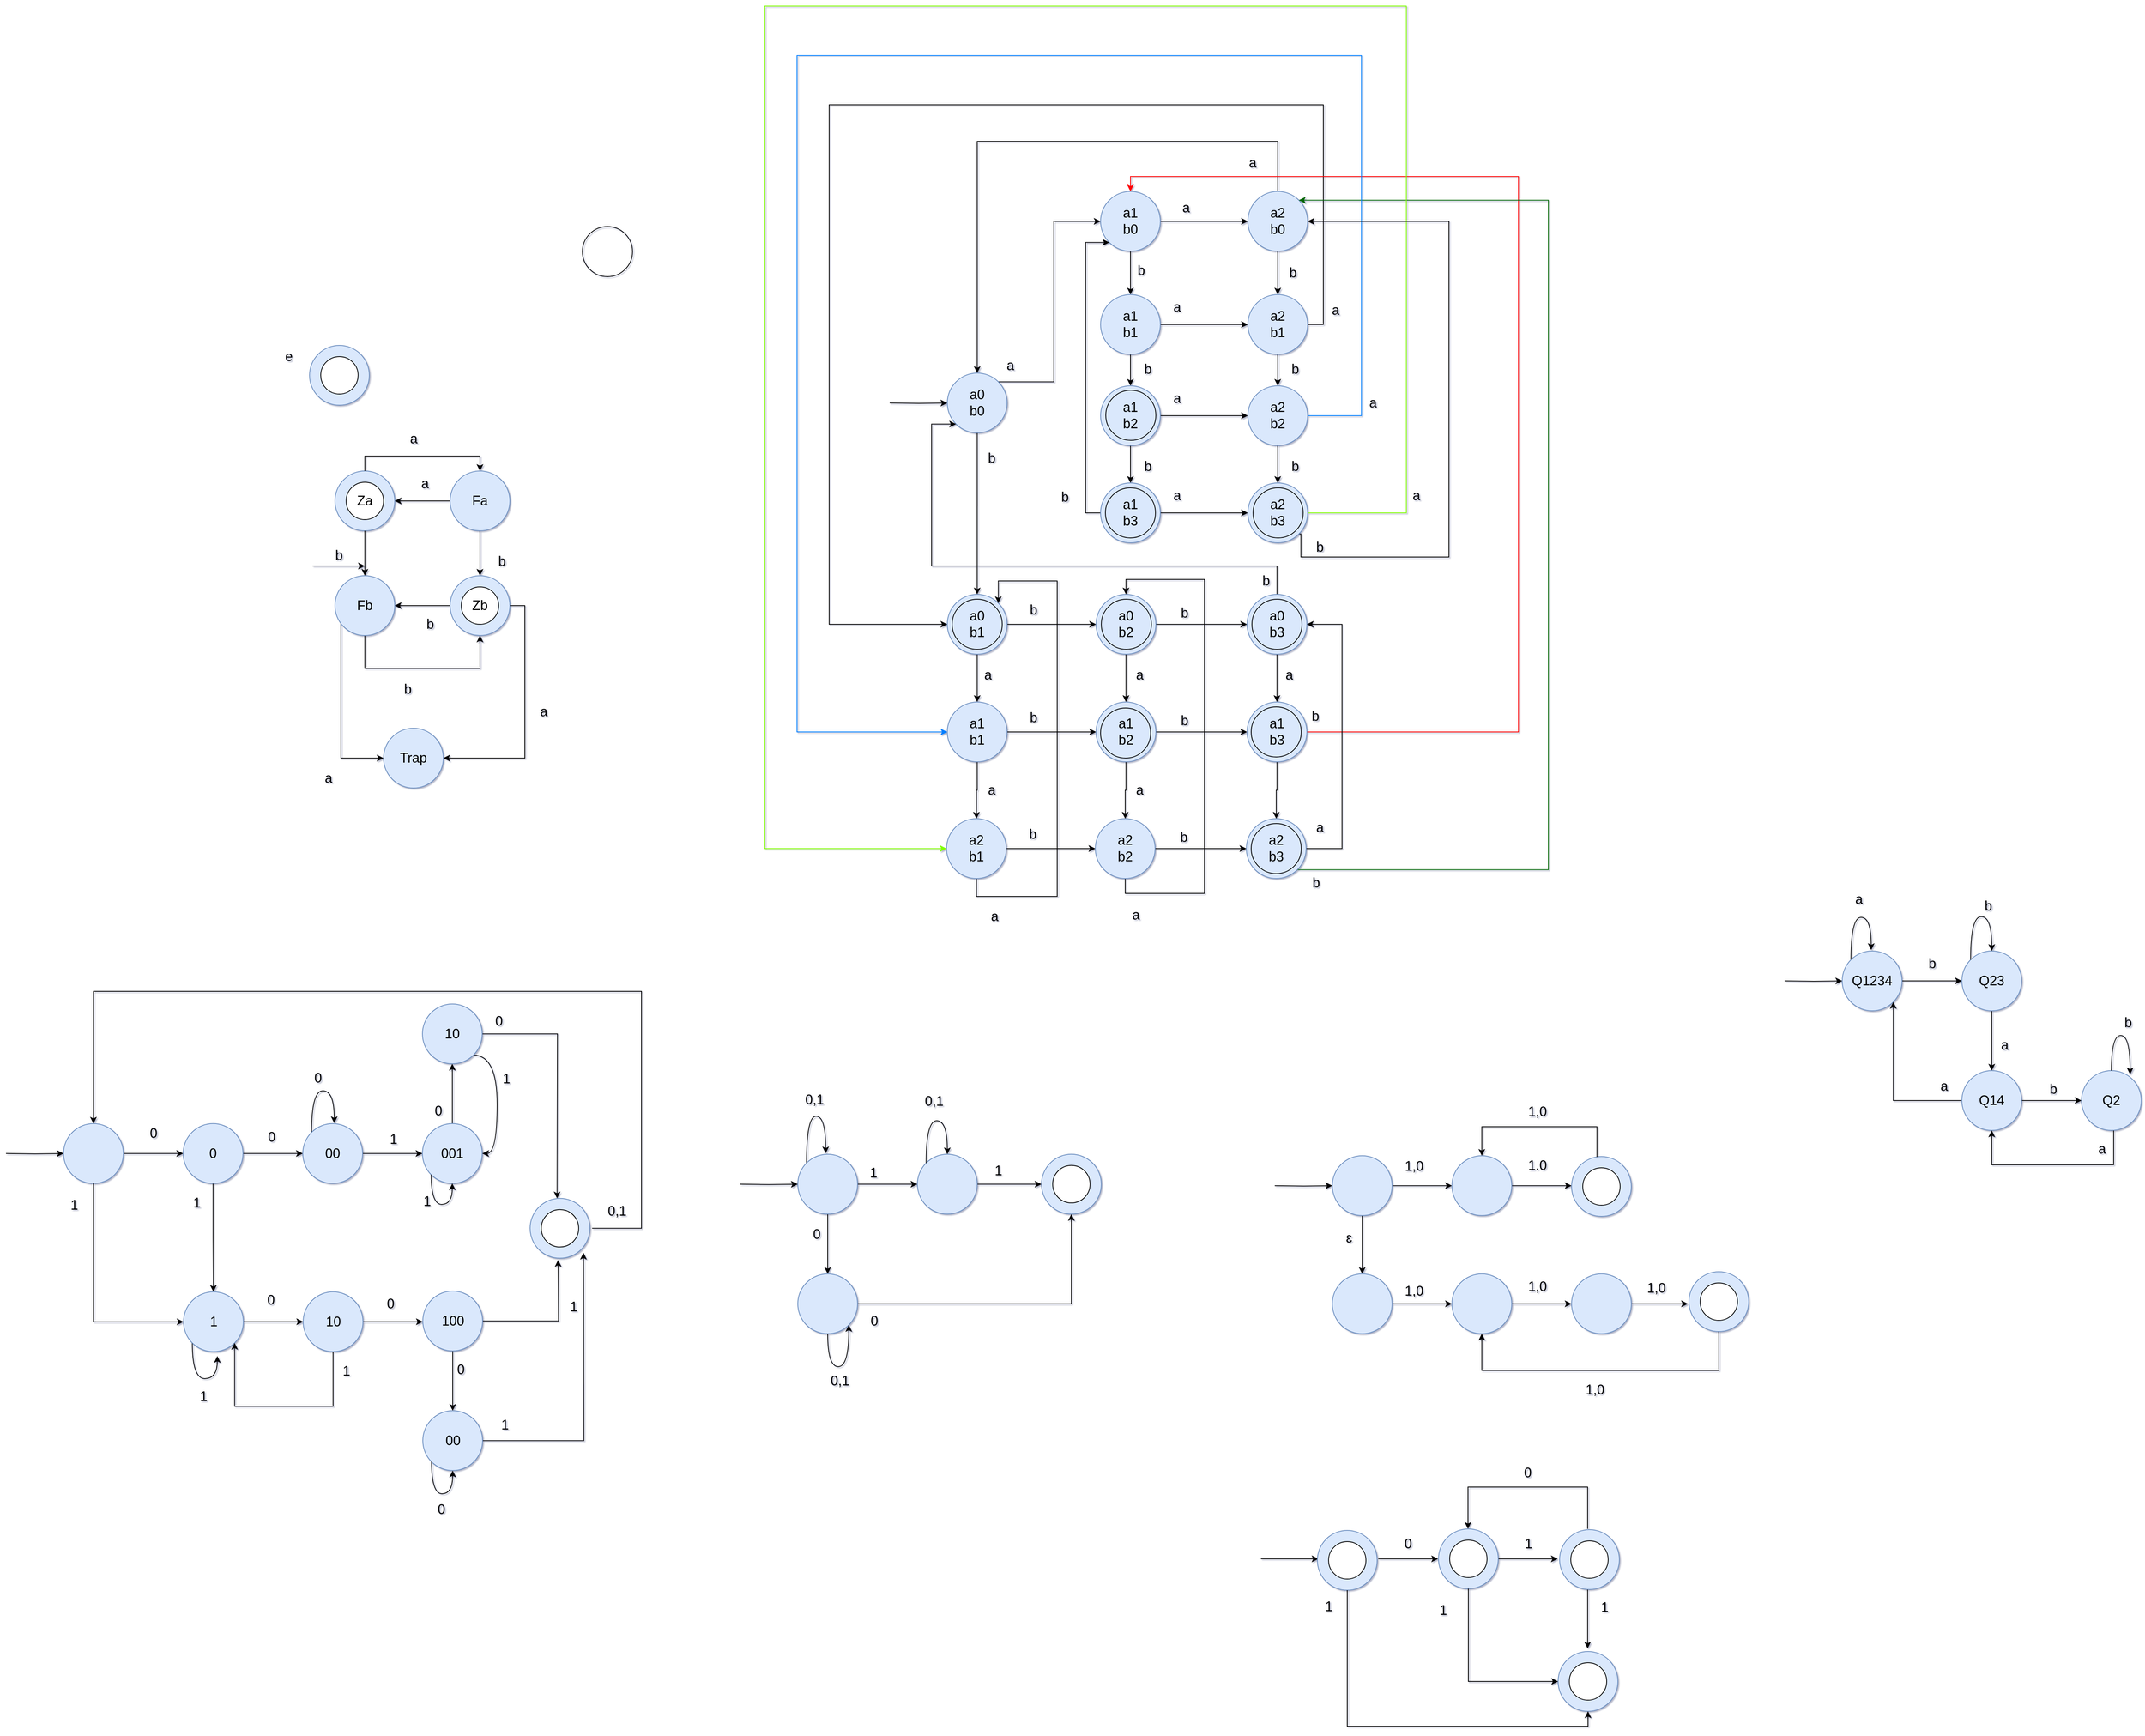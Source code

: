 <mxfile version="24.0.2" type="github">
  <diagram id="prtHgNgQTEPvFCAcTncT" name="Page-1">
    <mxGraphModel dx="2314" dy="1807" grid="0" gridSize="15" guides="1" tooltips="1" connect="1" arrows="1" fold="1" page="0" pageScale="1" pageWidth="827" pageHeight="1169" math="0" shadow="1">
      <root>
        <mxCell id="0" />
        <mxCell id="1" parent="0" />
        <mxCell id="mm9sd67sM0A_G5Sb0UkS-9" style="edgeStyle=orthogonalEdgeStyle;rounded=0;orthogonalLoop=1;jettySize=auto;html=1;exitX=1;exitY=0.5;exitDx=0;exitDy=0;entryX=0;entryY=0.5;entryDx=0;entryDy=0;fontSize=18;" parent="1" edge="1">
          <mxGeometry relative="1" as="geometry">
            <mxPoint x="104" y="1" as="sourcePoint" />
            <mxPoint x="174" y="1" as="targetPoint" />
          </mxGeometry>
        </mxCell>
        <mxCell id="mm9sd67sM0A_G5Sb0UkS-32" value="e" style="text;html=1;align=center;verticalAlign=middle;resizable=0;points=[];autosize=1;strokeColor=none;fillColor=none;fontSize=18;" parent="1" vertex="1">
          <mxGeometry x="49" y="-302" width="45" height="45" as="geometry" />
        </mxCell>
        <mxCell id="ZKPFellzhZSUirDBcYEt-5" value="" style="group" parent="1" vertex="1" connectable="0">
          <mxGeometry x="100" y="-294" width="80" height="80" as="geometry" />
        </mxCell>
        <mxCell id="mm9sd67sM0A_G5Sb0UkS-35" value="" style="ellipse;whiteSpace=wrap;html=1;aspect=fixed;hachureGap=4;fillColor=#dae8fc;strokeColor=#6c8ebf;rounded=0;fontSize=18;" parent="ZKPFellzhZSUirDBcYEt-5" vertex="1">
          <mxGeometry width="80" height="80" as="geometry" />
        </mxCell>
        <mxCell id="mm9sd67sM0A_G5Sb0UkS-36" value="" style="ellipse;whiteSpace=wrap;html=1;aspect=fixed;hachureGap=4;rounded=0;fontSize=18;" parent="ZKPFellzhZSUirDBcYEt-5" vertex="1">
          <mxGeometry x="15" y="15" width="50" height="50" as="geometry" />
        </mxCell>
        <mxCell id="ZKPFellzhZSUirDBcYEt-6" value="" style="group" parent="1" vertex="1" connectable="0">
          <mxGeometry x="134" y="-126" width="80" height="80" as="geometry" />
        </mxCell>
        <mxCell id="ZKPFellzhZSUirDBcYEt-7" value="" style="ellipse;whiteSpace=wrap;html=1;aspect=fixed;hachureGap=4;fillColor=#dae8fc;strokeColor=#6c8ebf;rounded=0;fontSize=18;" parent="ZKPFellzhZSUirDBcYEt-6" vertex="1">
          <mxGeometry width="80" height="80" as="geometry" />
        </mxCell>
        <mxCell id="ZKPFellzhZSUirDBcYEt-8" value="Za" style="ellipse;whiteSpace=wrap;html=1;aspect=fixed;hachureGap=4;rounded=0;fontSize=18;" parent="ZKPFellzhZSUirDBcYEt-6" vertex="1">
          <mxGeometry x="15" y="15" width="50" height="50" as="geometry" />
        </mxCell>
        <mxCell id="ZKPFellzhZSUirDBcYEt-13" style="edgeStyle=orthogonalEdgeStyle;rounded=0;orthogonalLoop=1;jettySize=auto;html=1;exitX=0;exitY=0.5;exitDx=0;exitDy=0;entryX=1;entryY=0.5;entryDx=0;entryDy=0;fontFamily=Helvetica;fontSize=18;fontColor=default;" parent="1" source="mm9sd67sM0A_G5Sb0UkS-25" target="ZKPFellzhZSUirDBcYEt-7" edge="1">
          <mxGeometry relative="1" as="geometry" />
        </mxCell>
        <mxCell id="ZKPFellzhZSUirDBcYEt-22" style="edgeStyle=orthogonalEdgeStyle;rounded=0;orthogonalLoop=1;jettySize=auto;html=1;exitX=0.5;exitY=1;exitDx=0;exitDy=0;entryX=0.5;entryY=0;entryDx=0;entryDy=0;fontFamily=Helvetica;fontSize=18;fontColor=default;" parent="1" source="mm9sd67sM0A_G5Sb0UkS-25" target="ZKPFellzhZSUirDBcYEt-18" edge="1">
          <mxGeometry relative="1" as="geometry" />
        </mxCell>
        <mxCell id="mm9sd67sM0A_G5Sb0UkS-25" value="Fa" style="ellipse;whiteSpace=wrap;html=1;aspect=fixed;hachureGap=4;fillColor=#dae8fc;strokeColor=#6c8ebf;rounded=0;fontSize=18;" parent="1" vertex="1">
          <mxGeometry x="288" y="-126" width="80" height="80" as="geometry" />
        </mxCell>
        <mxCell id="ZKPFellzhZSUirDBcYEt-9" style="edgeStyle=orthogonalEdgeStyle;rounded=0;orthogonalLoop=1;jettySize=auto;html=1;exitX=0.5;exitY=0;exitDx=0;exitDy=0;entryX=0.5;entryY=0;entryDx=0;entryDy=0;" parent="1" source="ZKPFellzhZSUirDBcYEt-7" target="mm9sd67sM0A_G5Sb0UkS-25" edge="1">
          <mxGeometry relative="1" as="geometry" />
        </mxCell>
        <mxCell id="ZKPFellzhZSUirDBcYEt-11" value="a" style="text;html=1;align=center;verticalAlign=middle;resizable=0;points=[];autosize=1;strokeColor=none;fillColor=none;fontSize=18;" parent="1" vertex="1">
          <mxGeometry x="225" y="-186" width="28" height="34" as="geometry" />
        </mxCell>
        <mxCell id="ZKPFellzhZSUirDBcYEt-14" value="a" style="text;html=1;align=center;verticalAlign=middle;resizable=0;points=[];autosize=1;strokeColor=none;fillColor=none;fontFamily=Helvetica;fontSize=18;fontColor=default;" parent="1" vertex="1">
          <mxGeometry x="240" y="-126" width="28" height="34" as="geometry" />
        </mxCell>
        <mxCell id="ZKPFellzhZSUirDBcYEt-26" style="edgeStyle=orthogonalEdgeStyle;rounded=0;orthogonalLoop=1;jettySize=auto;html=1;exitX=0.5;exitY=1;exitDx=0;exitDy=0;entryX=0.5;entryY=1;entryDx=0;entryDy=0;fontFamily=Helvetica;fontSize=18;fontColor=default;" parent="1" source="ZKPFellzhZSUirDBcYEt-15" target="ZKPFellzhZSUirDBcYEt-18" edge="1">
          <mxGeometry relative="1" as="geometry">
            <Array as="points">
              <mxPoint x="174" y="138" />
              <mxPoint x="328" y="138" />
            </Array>
          </mxGeometry>
        </mxCell>
        <mxCell id="ZKPFellzhZSUirDBcYEt-30" style="edgeStyle=orthogonalEdgeStyle;rounded=0;orthogonalLoop=1;jettySize=auto;html=1;entryX=0;entryY=0.5;entryDx=0;entryDy=0;fontFamily=Helvetica;fontSize=18;fontColor=default;" parent="1" source="ZKPFellzhZSUirDBcYEt-15" target="ZKPFellzhZSUirDBcYEt-28" edge="1">
          <mxGeometry relative="1" as="geometry">
            <Array as="points">
              <mxPoint x="142" y="143" />
              <mxPoint x="142" y="347" />
            </Array>
          </mxGeometry>
        </mxCell>
        <mxCell id="ZKPFellzhZSUirDBcYEt-15" value="Fb" style="ellipse;whiteSpace=wrap;html=1;aspect=fixed;hachureGap=4;fillColor=#dae8fc;strokeColor=#6c8ebf;rounded=0;fontSize=18;" parent="1" vertex="1">
          <mxGeometry x="134" y="14" width="80" height="80" as="geometry" />
        </mxCell>
        <mxCell id="ZKPFellzhZSUirDBcYEt-17" value="" style="group" parent="1" vertex="1" connectable="0">
          <mxGeometry x="288" y="14" width="80" height="80" as="geometry" />
        </mxCell>
        <mxCell id="ZKPFellzhZSUirDBcYEt-18" value="" style="ellipse;whiteSpace=wrap;html=1;aspect=fixed;hachureGap=4;fillColor=#dae8fc;strokeColor=#6c8ebf;rounded=0;fontSize=18;" parent="ZKPFellzhZSUirDBcYEt-17" vertex="1">
          <mxGeometry width="80" height="80" as="geometry" />
        </mxCell>
        <mxCell id="ZKPFellzhZSUirDBcYEt-19" value="Zb" style="ellipse;whiteSpace=wrap;html=1;aspect=fixed;hachureGap=4;rounded=0;fontSize=18;" parent="ZKPFellzhZSUirDBcYEt-17" vertex="1">
          <mxGeometry x="15" y="15" width="50" height="50" as="geometry" />
        </mxCell>
        <mxCell id="ZKPFellzhZSUirDBcYEt-20" style="edgeStyle=orthogonalEdgeStyle;rounded=0;orthogonalLoop=1;jettySize=auto;html=1;exitX=0.5;exitY=1;exitDx=0;exitDy=0;entryX=0.5;entryY=0;entryDx=0;entryDy=0;fontFamily=Helvetica;fontSize=18;fontColor=default;" parent="1" source="ZKPFellzhZSUirDBcYEt-7" target="ZKPFellzhZSUirDBcYEt-15" edge="1">
          <mxGeometry relative="1" as="geometry" />
        </mxCell>
        <mxCell id="ZKPFellzhZSUirDBcYEt-21" value="b" style="text;html=1;align=center;verticalAlign=middle;resizable=0;points=[];autosize=1;strokeColor=none;fillColor=none;fontFamily=Helvetica;fontSize=18;fontColor=default;" parent="1" vertex="1">
          <mxGeometry x="125" y="-30" width="28" height="34" as="geometry" />
        </mxCell>
        <mxCell id="ZKPFellzhZSUirDBcYEt-23" value="b" style="text;html=1;align=center;verticalAlign=middle;resizable=0;points=[];autosize=1;strokeColor=none;fillColor=none;fontFamily=Helvetica;fontSize=18;fontColor=default;" parent="1" vertex="1">
          <mxGeometry x="343" y="-22" width="28" height="34" as="geometry" />
        </mxCell>
        <mxCell id="ZKPFellzhZSUirDBcYEt-24" style="edgeStyle=orthogonalEdgeStyle;rounded=0;orthogonalLoop=1;jettySize=auto;html=1;exitX=0;exitY=0.5;exitDx=0;exitDy=0;entryX=1;entryY=0.5;entryDx=0;entryDy=0;fontFamily=Helvetica;fontSize=18;fontColor=default;" parent="1" source="ZKPFellzhZSUirDBcYEt-18" target="ZKPFellzhZSUirDBcYEt-15" edge="1">
          <mxGeometry relative="1" as="geometry" />
        </mxCell>
        <mxCell id="ZKPFellzhZSUirDBcYEt-25" value="b" style="text;html=1;align=center;verticalAlign=middle;resizable=0;points=[];autosize=1;strokeColor=none;fillColor=none;fontFamily=Helvetica;fontSize=18;fontColor=default;" parent="1" vertex="1">
          <mxGeometry x="247" y="62" width="28" height="34" as="geometry" />
        </mxCell>
        <mxCell id="ZKPFellzhZSUirDBcYEt-27" value="b" style="text;html=1;align=center;verticalAlign=middle;resizable=0;points=[];autosize=1;strokeColor=none;fillColor=none;fontFamily=Helvetica;fontSize=18;fontColor=default;" parent="1" vertex="1">
          <mxGeometry x="217" y="149" width="28" height="34" as="geometry" />
        </mxCell>
        <mxCell id="ZKPFellzhZSUirDBcYEt-28" value="Trap" style="ellipse;whiteSpace=wrap;html=1;aspect=fixed;hachureGap=4;fillColor=#dae8fc;strokeColor=#6c8ebf;rounded=0;fontSize=18;" parent="1" vertex="1">
          <mxGeometry x="199" y="218" width="80" height="80" as="geometry" />
        </mxCell>
        <mxCell id="ZKPFellzhZSUirDBcYEt-29" style="edgeStyle=orthogonalEdgeStyle;rounded=0;orthogonalLoop=1;jettySize=auto;html=1;exitX=1;exitY=0.5;exitDx=0;exitDy=0;entryX=1;entryY=0.5;entryDx=0;entryDy=0;fontFamily=Helvetica;fontSize=18;fontColor=default;" parent="1" source="ZKPFellzhZSUirDBcYEt-18" target="ZKPFellzhZSUirDBcYEt-28" edge="1">
          <mxGeometry relative="1" as="geometry" />
        </mxCell>
        <mxCell id="ZKPFellzhZSUirDBcYEt-31" value="a" style="text;html=1;align=center;verticalAlign=middle;resizable=0;points=[];autosize=1;strokeColor=none;fillColor=none;fontFamily=Helvetica;fontSize=18;fontColor=default;" parent="1" vertex="1">
          <mxGeometry x="399" y="179" width="28" height="34" as="geometry" />
        </mxCell>
        <mxCell id="ZKPFellzhZSUirDBcYEt-32" value="a" style="text;html=1;align=center;verticalAlign=middle;resizable=0;points=[];autosize=1;strokeColor=none;fillColor=none;fontFamily=Helvetica;fontSize=18;fontColor=default;" parent="1" vertex="1">
          <mxGeometry x="111" y="268" width="28" height="34" as="geometry" />
        </mxCell>
        <mxCell id="ZKPFellzhZSUirDBcYEt-38" value="" style="edgeStyle=orthogonalEdgeStyle;rounded=0;orthogonalLoop=1;jettySize=auto;html=1;fontFamily=Helvetica;fontSize=18;fontColor=default;" parent="1" source="ZKPFellzhZSUirDBcYEt-33" target="ZKPFellzhZSUirDBcYEt-37" edge="1">
          <mxGeometry relative="1" as="geometry" />
        </mxCell>
        <mxCell id="ZKPFellzhZSUirDBcYEt-33" value="&lt;div&gt;&lt;br&gt;&lt;/div&gt;" style="ellipse;whiteSpace=wrap;html=1;aspect=fixed;hachureGap=4;fillColor=#dae8fc;strokeColor=#6c8ebf;rounded=0;fontSize=18;" parent="1" vertex="1">
          <mxGeometry x="-229" y="746.93" width="80" height="80" as="geometry" />
        </mxCell>
        <mxCell id="ZKPFellzhZSUirDBcYEt-35" style="edgeStyle=orthogonalEdgeStyle;rounded=0;orthogonalLoop=1;jettySize=auto;html=1;fontSize=18;entryX=0;entryY=0.5;entryDx=0;entryDy=0;" parent="1" target="ZKPFellzhZSUirDBcYEt-33" edge="1">
          <mxGeometry relative="1" as="geometry">
            <mxPoint x="-306" y="786.93" as="sourcePoint" />
            <mxPoint x="-265" y="417.93" as="targetPoint" />
          </mxGeometry>
        </mxCell>
        <mxCell id="ZKPFellzhZSUirDBcYEt-40" value="" style="edgeStyle=orthogonalEdgeStyle;rounded=0;orthogonalLoop=1;jettySize=auto;html=1;fontFamily=Helvetica;fontSize=18;fontColor=default;" parent="1" source="ZKPFellzhZSUirDBcYEt-37" target="ZKPFellzhZSUirDBcYEt-39" edge="1">
          <mxGeometry relative="1" as="geometry" />
        </mxCell>
        <mxCell id="ZKPFellzhZSUirDBcYEt-66" style="edgeStyle=orthogonalEdgeStyle;rounded=0;orthogonalLoop=1;jettySize=auto;html=1;exitX=0.5;exitY=1;exitDx=0;exitDy=0;entryX=0.5;entryY=0;entryDx=0;entryDy=0;fontFamily=Helvetica;fontSize=18;fontColor=default;" parent="1" source="ZKPFellzhZSUirDBcYEt-37" target="ZKPFellzhZSUirDBcYEt-47" edge="1">
          <mxGeometry relative="1" as="geometry" />
        </mxCell>
        <mxCell id="ZKPFellzhZSUirDBcYEt-37" value="0" style="ellipse;whiteSpace=wrap;html=1;fontSize=18;fillColor=#dae8fc;strokeColor=#6c8ebf;hachureGap=4;rounded=0;" parent="1" vertex="1">
          <mxGeometry x="-69" y="746.93" width="80" height="80" as="geometry" />
        </mxCell>
        <mxCell id="ZKPFellzhZSUirDBcYEt-42" value="" style="edgeStyle=orthogonalEdgeStyle;rounded=0;orthogonalLoop=1;jettySize=auto;html=1;fontFamily=Helvetica;fontSize=18;fontColor=default;" parent="1" source="ZKPFellzhZSUirDBcYEt-39" target="ZKPFellzhZSUirDBcYEt-41" edge="1">
          <mxGeometry relative="1" as="geometry" />
        </mxCell>
        <mxCell id="ZKPFellzhZSUirDBcYEt-68" style="edgeStyle=orthogonalEdgeStyle;rounded=0;orthogonalLoop=1;jettySize=auto;html=1;exitX=0;exitY=0;exitDx=0;exitDy=0;fontFamily=Helvetica;fontSize=18;fontColor=default;curved=1;" parent="1" source="ZKPFellzhZSUirDBcYEt-39" edge="1">
          <mxGeometry relative="1" as="geometry">
            <mxPoint x="133.068" y="746.297" as="targetPoint" />
            <Array as="points">
              <mxPoint x="103" y="702.93" />
              <mxPoint x="133" y="702.93" />
            </Array>
          </mxGeometry>
        </mxCell>
        <mxCell id="ZKPFellzhZSUirDBcYEt-39" value="00" style="ellipse;whiteSpace=wrap;html=1;fontSize=18;fillColor=#dae8fc;strokeColor=#6c8ebf;hachureGap=4;rounded=0;" parent="1" vertex="1">
          <mxGeometry x="91" y="746.93" width="80" height="80" as="geometry" />
        </mxCell>
        <mxCell id="ZKPFellzhZSUirDBcYEt-91" value="" style="edgeStyle=orthogonalEdgeStyle;rounded=0;orthogonalLoop=1;jettySize=auto;html=1;fontFamily=Helvetica;fontSize=18;fontColor=default;" parent="1" source="ZKPFellzhZSUirDBcYEt-41" target="ZKPFellzhZSUirDBcYEt-90" edge="1">
          <mxGeometry relative="1" as="geometry" />
        </mxCell>
        <mxCell id="ZKPFellzhZSUirDBcYEt-41" value="001" style="ellipse;whiteSpace=wrap;html=1;fontSize=18;fillColor=#dae8fc;strokeColor=#6c8ebf;hachureGap=4;rounded=0;" parent="1" vertex="1">
          <mxGeometry x="251" y="746.93" width="80" height="80" as="geometry" />
        </mxCell>
        <mxCell id="ZKPFellzhZSUirDBcYEt-43" value="" style="edgeStyle=orthogonalEdgeStyle;rounded=0;orthogonalLoop=1;jettySize=auto;html=1;fontFamily=Helvetica;fontSize=18;fontColor=default;exitX=0.5;exitY=1;exitDx=0;exitDy=0;" parent="1" source="ZKPFellzhZSUirDBcYEt-33" target="ZKPFellzhZSUirDBcYEt-47" edge="1">
          <mxGeometry relative="1" as="geometry">
            <mxPoint x="-148.5" y="1011.93" as="sourcePoint" />
            <Array as="points">
              <mxPoint x="-189" y="1011.93" />
            </Array>
          </mxGeometry>
        </mxCell>
        <mxCell id="ZKPFellzhZSUirDBcYEt-46" value="" style="edgeStyle=orthogonalEdgeStyle;rounded=0;orthogonalLoop=1;jettySize=auto;html=1;fontFamily=Helvetica;fontSize=18;fontColor=default;" parent="1" source="ZKPFellzhZSUirDBcYEt-47" target="ZKPFellzhZSUirDBcYEt-49" edge="1">
          <mxGeometry relative="1" as="geometry" />
        </mxCell>
        <mxCell id="ZKPFellzhZSUirDBcYEt-59" style="edgeStyle=orthogonalEdgeStyle;rounded=0;orthogonalLoop=1;jettySize=auto;html=1;exitX=0;exitY=1;exitDx=0;exitDy=0;fontFamily=Helvetica;fontSize=18;fontColor=default;curved=1;" parent="1" source="ZKPFellzhZSUirDBcYEt-47" edge="1">
          <mxGeometry relative="1" as="geometry">
            <mxPoint x="-23.295" y="1057.813" as="targetPoint" />
            <Array as="points">
              <mxPoint x="-57" y="1087.93" />
              <mxPoint x="-23" y="1087.93" />
            </Array>
          </mxGeometry>
        </mxCell>
        <mxCell id="ZKPFellzhZSUirDBcYEt-47" value="1" style="ellipse;whiteSpace=wrap;html=1;fontSize=18;fillColor=#dae8fc;strokeColor=#6c8ebf;hachureGap=4;rounded=0;" parent="1" vertex="1">
          <mxGeometry x="-68.5" y="971.93" width="80" height="80" as="geometry" />
        </mxCell>
        <mxCell id="ZKPFellzhZSUirDBcYEt-48" value="" style="edgeStyle=orthogonalEdgeStyle;rounded=0;orthogonalLoop=1;jettySize=auto;html=1;fontFamily=Helvetica;fontSize=18;fontColor=default;" parent="1" source="ZKPFellzhZSUirDBcYEt-49" edge="1">
          <mxGeometry relative="1" as="geometry">
            <mxPoint x="251.5" y="1011.93" as="targetPoint" />
          </mxGeometry>
        </mxCell>
        <mxCell id="ZKPFellzhZSUirDBcYEt-62" style="edgeStyle=orthogonalEdgeStyle;rounded=0;orthogonalLoop=1;jettySize=auto;html=1;exitX=0.5;exitY=1;exitDx=0;exitDy=0;entryX=1;entryY=1;entryDx=0;entryDy=0;fontFamily=Helvetica;fontSize=18;fontColor=default;" parent="1" source="ZKPFellzhZSUirDBcYEt-49" target="ZKPFellzhZSUirDBcYEt-47" edge="1">
          <mxGeometry relative="1" as="geometry">
            <Array as="points">
              <mxPoint x="132" y="1124.93" />
              <mxPoint y="1124.93" />
            </Array>
          </mxGeometry>
        </mxCell>
        <mxCell id="ZKPFellzhZSUirDBcYEt-49" value="10" style="ellipse;whiteSpace=wrap;html=1;fontSize=18;fillColor=#dae8fc;strokeColor=#6c8ebf;hachureGap=4;rounded=0;" parent="1" vertex="1">
          <mxGeometry x="91.5" y="971.93" width="80" height="80" as="geometry" />
        </mxCell>
        <mxCell id="ZKPFellzhZSUirDBcYEt-77" style="edgeStyle=orthogonalEdgeStyle;rounded=0;orthogonalLoop=1;jettySize=auto;html=1;exitX=1;exitY=0.5;exitDx=0;exitDy=0;fontFamily=Helvetica;fontSize=18;fontColor=default;" parent="1" source="ZKPFellzhZSUirDBcYEt-50" edge="1">
          <mxGeometry relative="1" as="geometry">
            <mxPoint x="432.462" y="929.328" as="targetPoint" />
          </mxGeometry>
        </mxCell>
        <mxCell id="ZKPFellzhZSUirDBcYEt-82" value="" style="edgeStyle=orthogonalEdgeStyle;rounded=0;orthogonalLoop=1;jettySize=auto;html=1;fontFamily=Helvetica;fontSize=18;fontColor=default;" parent="1" source="ZKPFellzhZSUirDBcYEt-50" target="ZKPFellzhZSUirDBcYEt-81" edge="1">
          <mxGeometry relative="1" as="geometry" />
        </mxCell>
        <mxCell id="ZKPFellzhZSUirDBcYEt-50" value="100" style="ellipse;whiteSpace=wrap;html=1;fontSize=18;fillColor=#dae8fc;strokeColor=#6c8ebf;hachureGap=4;rounded=0;" parent="1" vertex="1">
          <mxGeometry x="251.5" y="970.93" width="80" height="80" as="geometry" />
        </mxCell>
        <mxCell id="ZKPFellzhZSUirDBcYEt-51" value="0" style="text;html=1;align=center;verticalAlign=middle;resizable=0;points=[];autosize=1;strokeColor=none;fillColor=none;fontFamily=Helvetica;fontSize=18;fontColor=default;" parent="1" vertex="1">
          <mxGeometry x="-123" y="742.93" width="28" height="34" as="geometry" />
        </mxCell>
        <mxCell id="ZKPFellzhZSUirDBcYEt-52" value="0" style="text;html=1;align=center;verticalAlign=middle;resizable=0;points=[];autosize=1;strokeColor=none;fillColor=none;fontFamily=Helvetica;fontSize=18;fontColor=default;" parent="1" vertex="1">
          <mxGeometry x="35" y="747.93" width="28" height="34" as="geometry" />
        </mxCell>
        <mxCell id="ZKPFellzhZSUirDBcYEt-53" value="1" style="text;html=1;align=center;verticalAlign=middle;resizable=0;points=[];autosize=1;strokeColor=none;fillColor=none;fontFamily=Helvetica;fontSize=18;fontColor=default;" parent="1" vertex="1">
          <mxGeometry x="198" y="750.93" width="28" height="34" as="geometry" />
        </mxCell>
        <mxCell id="ZKPFellzhZSUirDBcYEt-54" value="1" style="text;html=1;align=center;verticalAlign=middle;resizable=0;points=[];autosize=1;strokeColor=none;fillColor=none;fontFamily=Helvetica;fontSize=18;fontColor=default;" parent="1" vertex="1">
          <mxGeometry x="-229" y="838.93" width="28" height="34" as="geometry" />
        </mxCell>
        <mxCell id="ZKPFellzhZSUirDBcYEt-55" value="0" style="text;html=1;align=center;verticalAlign=middle;resizable=0;points=[];autosize=1;strokeColor=none;fillColor=none;fontFamily=Helvetica;fontSize=18;fontColor=default;" parent="1" vertex="1">
          <mxGeometry x="33.5" y="965.93" width="28" height="34" as="geometry" />
        </mxCell>
        <mxCell id="ZKPFellzhZSUirDBcYEt-56" value="0" style="text;html=1;align=center;verticalAlign=middle;resizable=0;points=[];autosize=1;strokeColor=none;fillColor=none;fontFamily=Helvetica;fontSize=18;fontColor=default;" parent="1" vertex="1">
          <mxGeometry x="193.5" y="970.93" width="28" height="34" as="geometry" />
        </mxCell>
        <mxCell id="ZKPFellzhZSUirDBcYEt-60" value="1" style="text;html=1;align=center;verticalAlign=middle;resizable=0;points=[];autosize=1;strokeColor=none;fillColor=none;fontFamily=Helvetica;fontSize=18;fontColor=default;" parent="1" vertex="1">
          <mxGeometry x="-56" y="1094.93" width="28" height="34" as="geometry" />
        </mxCell>
        <mxCell id="ZKPFellzhZSUirDBcYEt-63" value="1" style="text;html=1;align=center;verticalAlign=middle;resizable=0;points=[];autosize=1;strokeColor=none;fillColor=none;fontFamily=Helvetica;fontSize=18;fontColor=default;" parent="1" vertex="1">
          <mxGeometry x="135" y="1060.93" width="28" height="34" as="geometry" />
        </mxCell>
        <mxCell id="ZKPFellzhZSUirDBcYEt-67" value="1" style="text;html=1;align=center;verticalAlign=middle;resizable=0;points=[];autosize=1;strokeColor=none;fillColor=none;fontFamily=Helvetica;fontSize=18;fontColor=default;" parent="1" vertex="1">
          <mxGeometry x="-65" y="835.93" width="28" height="34" as="geometry" />
        </mxCell>
        <mxCell id="ZKPFellzhZSUirDBcYEt-69" value="0" style="text;html=1;align=center;verticalAlign=middle;resizable=0;points=[];autosize=1;strokeColor=none;fillColor=none;fontFamily=Helvetica;fontSize=18;fontColor=default;" parent="1" vertex="1">
          <mxGeometry x="97" y="668.93" width="28" height="34" as="geometry" />
        </mxCell>
        <mxCell id="ZKPFellzhZSUirDBcYEt-74" value="" style="group" parent="1" vertex="1" connectable="0">
          <mxGeometry x="395" y="846.93" width="80" height="80" as="geometry" />
        </mxCell>
        <mxCell id="ZKPFellzhZSUirDBcYEt-75" value="" style="ellipse;whiteSpace=wrap;html=1;aspect=fixed;hachureGap=4;fillColor=#dae8fc;strokeColor=#6c8ebf;rounded=0;fontSize=18;" parent="ZKPFellzhZSUirDBcYEt-74" vertex="1">
          <mxGeometry width="80" height="80" as="geometry" />
        </mxCell>
        <mxCell id="ZKPFellzhZSUirDBcYEt-76" value="" style="ellipse;whiteSpace=wrap;html=1;aspect=fixed;hachureGap=4;rounded=0;fontSize=18;" parent="ZKPFellzhZSUirDBcYEt-74" vertex="1">
          <mxGeometry x="15" y="15" width="50" height="50" as="geometry" />
        </mxCell>
        <mxCell id="ZKPFellzhZSUirDBcYEt-78" value="1" style="text;html=1;align=center;verticalAlign=middle;resizable=0;points=[];autosize=1;strokeColor=none;fillColor=none;fontFamily=Helvetica;fontSize=18;fontColor=default;" parent="1" vertex="1">
          <mxGeometry x="439" y="974.93" width="28" height="34" as="geometry" />
        </mxCell>
        <mxCell id="ZKPFellzhZSUirDBcYEt-84" style="edgeStyle=orthogonalEdgeStyle;rounded=0;orthogonalLoop=1;jettySize=auto;html=1;fontFamily=Helvetica;fontSize=18;fontColor=default;" parent="1" source="ZKPFellzhZSUirDBcYEt-81" edge="1">
          <mxGeometry relative="1" as="geometry">
            <mxPoint x="466.401" y="919.631" as="targetPoint" />
          </mxGeometry>
        </mxCell>
        <mxCell id="ZKPFellzhZSUirDBcYEt-81" value="00" style="ellipse;whiteSpace=wrap;html=1;fontSize=18;fillColor=#dae8fc;strokeColor=#6c8ebf;hachureGap=4;rounded=0;" parent="1" vertex="1">
          <mxGeometry x="251.5" y="1130.93" width="80" height="80" as="geometry" />
        </mxCell>
        <mxCell id="ZKPFellzhZSUirDBcYEt-83" value="0" style="text;html=1;align=center;verticalAlign=middle;resizable=0;points=[];autosize=1;strokeColor=none;fillColor=none;fontFamily=Helvetica;fontSize=18;fontColor=default;" parent="1" vertex="1">
          <mxGeometry x="288" y="1058.93" width="28" height="34" as="geometry" />
        </mxCell>
        <mxCell id="ZKPFellzhZSUirDBcYEt-85" value="1" style="text;html=1;align=center;verticalAlign=middle;resizable=0;points=[];autosize=1;strokeColor=none;fillColor=none;fontFamily=Helvetica;fontSize=18;fontColor=default;" parent="1" vertex="1">
          <mxGeometry x="347" y="1132.93" width="28" height="34" as="geometry" />
        </mxCell>
        <mxCell id="ZKPFellzhZSUirDBcYEt-86" style="edgeStyle=orthogonalEdgeStyle;rounded=0;orthogonalLoop=1;jettySize=auto;html=1;exitX=0;exitY=1;exitDx=0;exitDy=0;entryX=0.5;entryY=1;entryDx=0;entryDy=0;fontFamily=Helvetica;fontSize=18;fontColor=default;curved=1;" parent="1" source="ZKPFellzhZSUirDBcYEt-81" target="ZKPFellzhZSUirDBcYEt-81" edge="1">
          <mxGeometry relative="1" as="geometry">
            <Array as="points">
              <mxPoint x="263" y="1241.93" />
              <mxPoint x="292" y="1241.93" />
            </Array>
          </mxGeometry>
        </mxCell>
        <mxCell id="ZKPFellzhZSUirDBcYEt-87" value="0" style="text;html=1;align=center;verticalAlign=middle;resizable=0;points=[];autosize=1;strokeColor=none;fillColor=none;fontFamily=Helvetica;fontSize=18;fontColor=default;" parent="1" vertex="1">
          <mxGeometry x="262" y="1245.93" width="28" height="34" as="geometry" />
        </mxCell>
        <mxCell id="ZKPFellzhZSUirDBcYEt-88" style="edgeStyle=orthogonalEdgeStyle;rounded=0;orthogonalLoop=1;jettySize=auto;html=1;entryX=0.5;entryY=0;entryDx=0;entryDy=0;fontFamily=Helvetica;fontSize=18;fontColor=default;" parent="1" target="ZKPFellzhZSUirDBcYEt-33" edge="1">
          <mxGeometry relative="1" as="geometry">
            <mxPoint x="478" y="886.93" as="sourcePoint" />
            <Array as="points">
              <mxPoint x="544" y="886.93" />
              <mxPoint x="544" y="569.93" />
              <mxPoint x="-189" y="569.93" />
            </Array>
          </mxGeometry>
        </mxCell>
        <mxCell id="ZKPFellzhZSUirDBcYEt-89" value="0,1" style="text;html=1;align=center;verticalAlign=middle;resizable=0;points=[];autosize=1;strokeColor=none;fillColor=none;fontFamily=Helvetica;fontSize=18;fontColor=default;" parent="1" vertex="1">
          <mxGeometry x="489" y="846.93" width="43" height="34" as="geometry" />
        </mxCell>
        <mxCell id="ZKPFellzhZSUirDBcYEt-97" style="edgeStyle=orthogonalEdgeStyle;rounded=0;orthogonalLoop=1;jettySize=auto;html=1;exitX=1;exitY=0.5;exitDx=0;exitDy=0;fontFamily=Helvetica;fontSize=18;fontColor=default;" parent="1" source="ZKPFellzhZSUirDBcYEt-90" edge="1">
          <mxGeometry relative="1" as="geometry">
            <mxPoint x="431.125" y="846.93" as="targetPoint" />
          </mxGeometry>
        </mxCell>
        <mxCell id="ZKPFellzhZSUirDBcYEt-99" style="edgeStyle=orthogonalEdgeStyle;rounded=0;orthogonalLoop=1;jettySize=auto;html=1;exitX=1;exitY=1;exitDx=0;exitDy=0;entryX=1;entryY=0.5;entryDx=0;entryDy=0;fontFamily=Helvetica;fontSize=18;fontColor=default;curved=1;" parent="1" source="ZKPFellzhZSUirDBcYEt-90" target="ZKPFellzhZSUirDBcYEt-41" edge="1">
          <mxGeometry relative="1" as="geometry">
            <Array as="points">
              <mxPoint x="351" y="654.93" />
              <mxPoint x="351" y="786.93" />
            </Array>
          </mxGeometry>
        </mxCell>
        <mxCell id="ZKPFellzhZSUirDBcYEt-90" value="10" style="ellipse;whiteSpace=wrap;html=1;fontSize=18;fillColor=#dae8fc;strokeColor=#6c8ebf;hachureGap=4;rounded=0;" parent="1" vertex="1">
          <mxGeometry x="251" y="586.93" width="80" height="80" as="geometry" />
        </mxCell>
        <mxCell id="ZKPFellzhZSUirDBcYEt-92" style="edgeStyle=orthogonalEdgeStyle;rounded=0;orthogonalLoop=1;jettySize=auto;html=1;exitX=0;exitY=1;exitDx=0;exitDy=0;entryX=0.5;entryY=1;entryDx=0;entryDy=0;fontFamily=Helvetica;fontSize=18;fontColor=default;curved=1;" parent="1" source="ZKPFellzhZSUirDBcYEt-41" target="ZKPFellzhZSUirDBcYEt-41" edge="1">
          <mxGeometry relative="1" as="geometry">
            <Array as="points">
              <mxPoint x="263" y="854.93" />
              <mxPoint x="291" y="854.93" />
            </Array>
          </mxGeometry>
        </mxCell>
        <mxCell id="ZKPFellzhZSUirDBcYEt-93" value="1" style="text;html=1;align=center;verticalAlign=middle;resizable=0;points=[];autosize=1;strokeColor=none;fillColor=none;fontFamily=Helvetica;fontSize=18;fontColor=default;" parent="1" vertex="1">
          <mxGeometry x="243" y="833.93" width="28" height="34" as="geometry" />
        </mxCell>
        <mxCell id="ZKPFellzhZSUirDBcYEt-94" value="0" style="text;html=1;align=center;verticalAlign=middle;resizable=0;points=[];autosize=1;strokeColor=none;fillColor=none;fontFamily=Helvetica;fontSize=18;fontColor=default;" parent="1" vertex="1">
          <mxGeometry x="258" y="712.93" width="28" height="34" as="geometry" />
        </mxCell>
        <mxCell id="ZKPFellzhZSUirDBcYEt-98" value="0" style="text;html=1;align=center;verticalAlign=middle;resizable=0;points=[];autosize=1;strokeColor=none;fillColor=none;fontFamily=Helvetica;fontSize=18;fontColor=default;" parent="1" vertex="1">
          <mxGeometry x="339" y="592.93" width="28" height="34" as="geometry" />
        </mxCell>
        <mxCell id="ZKPFellzhZSUirDBcYEt-100" value="1" style="text;html=1;align=center;verticalAlign=middle;resizable=0;points=[];autosize=1;strokeColor=none;fillColor=none;fontFamily=Helvetica;fontSize=18;fontColor=default;" parent="1" vertex="1">
          <mxGeometry x="349" y="669.93" width="28" height="34" as="geometry" />
        </mxCell>
        <mxCell id="ZKPFellzhZSUirDBcYEt-110" value="" style="edgeStyle=orthogonalEdgeStyle;rounded=0;orthogonalLoop=1;jettySize=auto;html=1;fontFamily=Helvetica;fontSize=18;fontColor=default;" parent="1" source="ZKPFellzhZSUirDBcYEt-101" target="ZKPFellzhZSUirDBcYEt-109" edge="1">
          <mxGeometry relative="1" as="geometry" />
        </mxCell>
        <mxCell id="ZKPFellzhZSUirDBcYEt-123" style="edgeStyle=orthogonalEdgeStyle;rounded=0;orthogonalLoop=1;jettySize=auto;html=1;exitX=1;exitY=0;exitDx=0;exitDy=0;entryX=0;entryY=0.5;entryDx=0;entryDy=0;fontFamily=Helvetica;fontSize=18;fontColor=default;" parent="1" source="ZKPFellzhZSUirDBcYEt-101" target="ZKPFellzhZSUirDBcYEt-103" edge="1">
          <mxGeometry relative="1" as="geometry" />
        </mxCell>
        <mxCell id="ZKPFellzhZSUirDBcYEt-101" value="&lt;div&gt;a0&lt;/div&gt;&lt;div&gt;b0&lt;/div&gt;" style="ellipse;whiteSpace=wrap;html=1;aspect=fixed;hachureGap=4;fillColor=#dae8fc;strokeColor=#6c8ebf;rounded=0;fontSize=18;" parent="1" vertex="1">
          <mxGeometry x="953" y="-257" width="80" height="80" as="geometry" />
        </mxCell>
        <mxCell id="ZKPFellzhZSUirDBcYEt-102" style="edgeStyle=orthogonalEdgeStyle;rounded=0;orthogonalLoop=1;jettySize=auto;html=1;fontSize=18;entryX=0;entryY=0.5;entryDx=0;entryDy=0;" parent="1" target="ZKPFellzhZSUirDBcYEt-101" edge="1">
          <mxGeometry relative="1" as="geometry">
            <mxPoint x="876" y="-217" as="sourcePoint" />
            <mxPoint x="917" y="-586" as="targetPoint" />
          </mxGeometry>
        </mxCell>
        <mxCell id="ZKPFellzhZSUirDBcYEt-106" value="" style="edgeStyle=orthogonalEdgeStyle;rounded=0;orthogonalLoop=1;jettySize=auto;html=1;fontFamily=Helvetica;fontSize=18;fontColor=default;" parent="1" source="ZKPFellzhZSUirDBcYEt-103" target="ZKPFellzhZSUirDBcYEt-105" edge="1">
          <mxGeometry relative="1" as="geometry" />
        </mxCell>
        <mxCell id="ZKPFellzhZSUirDBcYEt-125" value="" style="edgeStyle=orthogonalEdgeStyle;rounded=0;orthogonalLoop=1;jettySize=auto;html=1;fontFamily=Helvetica;fontSize=18;fontColor=default;" parent="1" source="ZKPFellzhZSUirDBcYEt-103" target="ZKPFellzhZSUirDBcYEt-124" edge="1">
          <mxGeometry relative="1" as="geometry" />
        </mxCell>
        <mxCell id="ZKPFellzhZSUirDBcYEt-103" value="a1&lt;div&gt;b0&lt;/div&gt;" style="ellipse;whiteSpace=wrap;html=1;aspect=fixed;hachureGap=4;fillColor=#dae8fc;strokeColor=#6c8ebf;rounded=0;fontSize=18;" parent="1" vertex="1">
          <mxGeometry x="1158" y="-500" width="80" height="80" as="geometry" />
        </mxCell>
        <mxCell id="ZKPFellzhZSUirDBcYEt-113" style="edgeStyle=orthogonalEdgeStyle;rounded=0;orthogonalLoop=1;jettySize=auto;html=1;entryX=0.5;entryY=0;entryDx=0;entryDy=0;fontFamily=Helvetica;fontSize=18;fontColor=default;exitX=0.5;exitY=0;exitDx=0;exitDy=0;" parent="1" source="ZKPFellzhZSUirDBcYEt-105" target="ZKPFellzhZSUirDBcYEt-101" edge="1">
          <mxGeometry relative="1" as="geometry">
            <Array as="points">
              <mxPoint x="1395" y="-567" />
              <mxPoint x="993" y="-567" />
            </Array>
          </mxGeometry>
        </mxCell>
        <mxCell id="ZKPFellzhZSUirDBcYEt-153" style="edgeStyle=orthogonalEdgeStyle;rounded=0;orthogonalLoop=1;jettySize=auto;html=1;exitX=0.5;exitY=1;exitDx=0;exitDy=0;entryX=0.5;entryY=0;entryDx=0;entryDy=0;fontFamily=Helvetica;fontSize=18;fontColor=default;" parent="1" source="ZKPFellzhZSUirDBcYEt-105" target="ZKPFellzhZSUirDBcYEt-129" edge="1">
          <mxGeometry relative="1" as="geometry" />
        </mxCell>
        <mxCell id="ZKPFellzhZSUirDBcYEt-105" value="&lt;div&gt;a2&lt;/div&gt;&lt;div&gt;b0&lt;/div&gt;" style="ellipse;whiteSpace=wrap;html=1;aspect=fixed;hachureGap=4;fillColor=#dae8fc;strokeColor=#6c8ebf;rounded=0;fontSize=18;" parent="1" vertex="1">
          <mxGeometry x="1355" y="-500" width="80" height="80" as="geometry" />
        </mxCell>
        <mxCell id="ZKPFellzhZSUirDBcYEt-116" value="" style="edgeStyle=orthogonalEdgeStyle;rounded=0;orthogonalLoop=1;jettySize=auto;html=1;fontFamily=Helvetica;fontSize=18;fontColor=default;" parent="1" source="ZKPFellzhZSUirDBcYEt-109" target="ZKPFellzhZSUirDBcYEt-115" edge="1">
          <mxGeometry relative="1" as="geometry" />
        </mxCell>
        <mxCell id="ZKPFellzhZSUirDBcYEt-157" style="edgeStyle=orthogonalEdgeStyle;rounded=0;orthogonalLoop=1;jettySize=auto;html=1;exitX=0.5;exitY=1;exitDx=0;exitDy=0;fontFamily=Helvetica;fontSize=18;fontColor=default;" parent="1" source="ZKPFellzhZSUirDBcYEt-109" target="ZKPFellzhZSUirDBcYEt-134" edge="1">
          <mxGeometry relative="1" as="geometry" />
        </mxCell>
        <mxCell id="ZKPFellzhZSUirDBcYEt-109" value="a0&lt;div&gt;b1&lt;/div&gt;" style="ellipse;whiteSpace=wrap;html=1;fontSize=18;fillColor=#dae8fc;strokeColor=#6c8ebf;hachureGap=4;rounded=0;" parent="1" vertex="1">
          <mxGeometry x="952.97" y="39" width="80" height="80" as="geometry" />
        </mxCell>
        <mxCell id="ZKPFellzhZSUirDBcYEt-111" value="a" style="text;html=1;align=center;verticalAlign=middle;resizable=0;points=[];autosize=1;strokeColor=none;fillColor=none;fontFamily=Helvetica;fontSize=18;fontColor=default;" parent="1" vertex="1">
          <mxGeometry x="1023" y="-284" width="28" height="34" as="geometry" />
        </mxCell>
        <mxCell id="ZKPFellzhZSUirDBcYEt-112" value="a" style="text;html=1;align=center;verticalAlign=middle;resizable=0;points=[];autosize=1;strokeColor=none;fillColor=none;fontFamily=Helvetica;fontSize=18;fontColor=default;" parent="1" vertex="1">
          <mxGeometry x="1258" y="-495" width="28" height="34" as="geometry" />
        </mxCell>
        <mxCell id="ZKPFellzhZSUirDBcYEt-114" value="a" style="text;html=1;align=center;verticalAlign=middle;resizable=0;points=[];autosize=1;strokeColor=none;fillColor=none;fontFamily=Helvetica;fontSize=18;fontColor=default;" parent="1" vertex="1">
          <mxGeometry x="1347" y="-555" width="28" height="34" as="geometry" />
        </mxCell>
        <mxCell id="ZKPFellzhZSUirDBcYEt-118" value="" style="edgeStyle=orthogonalEdgeStyle;rounded=0;orthogonalLoop=1;jettySize=auto;html=1;fontFamily=Helvetica;fontSize=18;fontColor=default;" parent="1" source="ZKPFellzhZSUirDBcYEt-115" target="ZKPFellzhZSUirDBcYEt-117" edge="1">
          <mxGeometry relative="1" as="geometry" />
        </mxCell>
        <mxCell id="ZKPFellzhZSUirDBcYEt-158" style="edgeStyle=orthogonalEdgeStyle;rounded=0;orthogonalLoop=1;jettySize=auto;html=1;exitX=0.5;exitY=1;exitDx=0;exitDy=0;fontFamily=Helvetica;fontSize=18;fontColor=default;" parent="1" source="ZKPFellzhZSUirDBcYEt-115" target="ZKPFellzhZSUirDBcYEt-136" edge="1">
          <mxGeometry relative="1" as="geometry" />
        </mxCell>
        <mxCell id="ZKPFellzhZSUirDBcYEt-115" value="a0&lt;div&gt;b2&lt;/div&gt;" style="ellipse;whiteSpace=wrap;html=1;fontSize=18;fillColor=#dae8fc;strokeColor=#6c8ebf;hachureGap=4;rounded=0;" parent="1" vertex="1">
          <mxGeometry x="1152" y="39" width="80" height="80" as="geometry" />
        </mxCell>
        <mxCell id="ZKPFellzhZSUirDBcYEt-159" style="edgeStyle=orthogonalEdgeStyle;rounded=0;orthogonalLoop=1;jettySize=auto;html=1;entryX=0.5;entryY=0;entryDx=0;entryDy=0;fontFamily=Helvetica;fontSize=18;fontColor=default;" parent="1" source="ZKPFellzhZSUirDBcYEt-117" target="ZKPFellzhZSUirDBcYEt-137" edge="1">
          <mxGeometry relative="1" as="geometry" />
        </mxCell>
        <mxCell id="ZKPFellzhZSUirDBcYEt-198" style="edgeStyle=orthogonalEdgeStyle;rounded=0;orthogonalLoop=1;jettySize=auto;html=1;entryX=0;entryY=1;entryDx=0;entryDy=0;fontFamily=Helvetica;fontSize=18;fontColor=default;" parent="1" source="ZKPFellzhZSUirDBcYEt-117" target="ZKPFellzhZSUirDBcYEt-101" edge="1">
          <mxGeometry relative="1" as="geometry">
            <Array as="points">
              <mxPoint x="1394" y="1" />
              <mxPoint x="932" y="1" />
              <mxPoint x="932" y="-189" />
            </Array>
          </mxGeometry>
        </mxCell>
        <mxCell id="ZKPFellzhZSUirDBcYEt-117" value="a0&lt;div&gt;b3&lt;/div&gt;" style="ellipse;whiteSpace=wrap;html=1;fontSize=18;fillColor=#dae8fc;strokeColor=#6c8ebf;hachureGap=4;rounded=0;" parent="1" vertex="1">
          <mxGeometry x="1354" y="39" width="80" height="80" as="geometry" />
        </mxCell>
        <mxCell id="ZKPFellzhZSUirDBcYEt-119" value="b" style="text;html=1;align=center;verticalAlign=middle;resizable=0;points=[];autosize=1;strokeColor=none;fillColor=none;fontFamily=Helvetica;fontSize=18;fontColor=default;" parent="1" vertex="1">
          <mxGeometry x="998" y="-160" width="28" height="34" as="geometry" />
        </mxCell>
        <mxCell id="ZKPFellzhZSUirDBcYEt-120" value="b" style="text;html=1;align=center;verticalAlign=middle;resizable=0;points=[];autosize=1;strokeColor=none;fillColor=none;fontFamily=Helvetica;fontSize=18;fontColor=default;" parent="1" vertex="1">
          <mxGeometry x="1053.97" y="43" width="28" height="34" as="geometry" />
        </mxCell>
        <mxCell id="ZKPFellzhZSUirDBcYEt-121" value="b" style="text;html=1;align=center;verticalAlign=middle;resizable=0;points=[];autosize=1;strokeColor=none;fillColor=none;fontFamily=Helvetica;fontSize=18;fontColor=default;" parent="1" vertex="1">
          <mxGeometry x="1256" y="47" width="28" height="34" as="geometry" />
        </mxCell>
        <mxCell id="ZKPFellzhZSUirDBcYEt-130" value="" style="edgeStyle=orthogonalEdgeStyle;rounded=0;orthogonalLoop=1;jettySize=auto;html=1;fontFamily=Helvetica;fontSize=18;fontColor=default;" parent="1" source="ZKPFellzhZSUirDBcYEt-124" target="ZKPFellzhZSUirDBcYEt-129" edge="1">
          <mxGeometry relative="1" as="geometry" />
        </mxCell>
        <mxCell id="ZKPFellzhZSUirDBcYEt-151" style="edgeStyle=orthogonalEdgeStyle;rounded=0;orthogonalLoop=1;jettySize=auto;html=1;exitX=0.5;exitY=1;exitDx=0;exitDy=0;entryX=0.5;entryY=0;entryDx=0;entryDy=0;fontFamily=Helvetica;fontSize=18;fontColor=default;" parent="1" source="ZKPFellzhZSUirDBcYEt-124" target="ZKPFellzhZSUirDBcYEt-148" edge="1">
          <mxGeometry relative="1" as="geometry" />
        </mxCell>
        <mxCell id="ZKPFellzhZSUirDBcYEt-124" value="a1&lt;div&gt;b1&lt;/div&gt;" style="ellipse;whiteSpace=wrap;html=1;fontSize=18;fillColor=#dae8fc;strokeColor=#6c8ebf;hachureGap=4;rounded=0;" parent="1" vertex="1">
          <mxGeometry x="1158" y="-362" width="80" height="80" as="geometry" />
        </mxCell>
        <mxCell id="ZKPFellzhZSUirDBcYEt-126" value="b" style="text;html=1;align=center;verticalAlign=middle;resizable=0;points=[];autosize=1;strokeColor=none;fillColor=none;fontFamily=Helvetica;fontSize=18;fontColor=default;" parent="1" vertex="1">
          <mxGeometry x="1198" y="-411" width="28" height="34" as="geometry" />
        </mxCell>
        <mxCell id="ZKPFellzhZSUirDBcYEt-154" style="edgeStyle=orthogonalEdgeStyle;rounded=0;orthogonalLoop=1;jettySize=auto;html=1;exitX=0.5;exitY=1;exitDx=0;exitDy=0;entryX=0.5;entryY=0;entryDx=0;entryDy=0;fontFamily=Helvetica;fontSize=18;fontColor=default;" parent="1" source="ZKPFellzhZSUirDBcYEt-129" target="ZKPFellzhZSUirDBcYEt-149" edge="1">
          <mxGeometry relative="1" as="geometry" />
        </mxCell>
        <mxCell id="ZKPFellzhZSUirDBcYEt-163" style="edgeStyle=orthogonalEdgeStyle;rounded=0;orthogonalLoop=1;jettySize=auto;html=1;entryX=0;entryY=0.5;entryDx=0;entryDy=0;fontFamily=Helvetica;fontSize=18;fontColor=default;" parent="1" source="ZKPFellzhZSUirDBcYEt-129" target="ZKPFellzhZSUirDBcYEt-109" edge="1">
          <mxGeometry relative="1" as="geometry">
            <Array as="points">
              <mxPoint x="1456" y="-322" />
              <mxPoint x="1456" y="-616" />
              <mxPoint x="795" y="-616" />
              <mxPoint x="795" y="79" />
            </Array>
          </mxGeometry>
        </mxCell>
        <mxCell id="ZKPFellzhZSUirDBcYEt-129" value="a2&lt;div&gt;b1&lt;/div&gt;" style="ellipse;whiteSpace=wrap;html=1;fontSize=18;fillColor=#dae8fc;strokeColor=#6c8ebf;hachureGap=4;rounded=0;" parent="1" vertex="1">
          <mxGeometry x="1355" y="-362" width="80" height="80" as="geometry" />
        </mxCell>
        <mxCell id="ZKPFellzhZSUirDBcYEt-131" value="a" style="text;html=1;align=center;verticalAlign=middle;resizable=0;points=[];autosize=1;strokeColor=none;fillColor=none;fontFamily=Helvetica;fontSize=18;fontColor=default;" parent="1" vertex="1">
          <mxGeometry x="1246" y="-362" width="28" height="34" as="geometry" />
        </mxCell>
        <mxCell id="ZKPFellzhZSUirDBcYEt-133" value="" style="edgeStyle=orthogonalEdgeStyle;rounded=0;orthogonalLoop=1;jettySize=auto;html=1;fontFamily=Helvetica;fontSize=18;fontColor=default;" parent="1" source="ZKPFellzhZSUirDBcYEt-134" target="ZKPFellzhZSUirDBcYEt-136" edge="1">
          <mxGeometry relative="1" as="geometry" />
        </mxCell>
        <mxCell id="ZKPFellzhZSUirDBcYEt-160" style="edgeStyle=orthogonalEdgeStyle;rounded=0;orthogonalLoop=1;jettySize=auto;html=1;entryX=0.5;entryY=0;entryDx=0;entryDy=0;fontFamily=Helvetica;fontSize=18;fontColor=default;" parent="1" source="ZKPFellzhZSUirDBcYEt-134" target="ZKPFellzhZSUirDBcYEt-141" edge="1">
          <mxGeometry relative="1" as="geometry" />
        </mxCell>
        <mxCell id="ZKPFellzhZSUirDBcYEt-134" value="a1&lt;div&gt;b1&lt;/div&gt;" style="ellipse;whiteSpace=wrap;html=1;fontSize=18;fillColor=#dae8fc;strokeColor=#6c8ebf;hachureGap=4;rounded=0;" parent="1" vertex="1">
          <mxGeometry x="952.97" y="183" width="80" height="80" as="geometry" />
        </mxCell>
        <mxCell id="ZKPFellzhZSUirDBcYEt-135" value="" style="edgeStyle=orthogonalEdgeStyle;rounded=0;orthogonalLoop=1;jettySize=auto;html=1;fontFamily=Helvetica;fontSize=18;fontColor=default;" parent="1" source="ZKPFellzhZSUirDBcYEt-136" target="ZKPFellzhZSUirDBcYEt-137" edge="1">
          <mxGeometry relative="1" as="geometry" />
        </mxCell>
        <mxCell id="ZKPFellzhZSUirDBcYEt-161" style="edgeStyle=orthogonalEdgeStyle;rounded=0;orthogonalLoop=1;jettySize=auto;html=1;fontFamily=Helvetica;fontSize=18;fontColor=default;" parent="1" source="ZKPFellzhZSUirDBcYEt-136" target="ZKPFellzhZSUirDBcYEt-143" edge="1">
          <mxGeometry relative="1" as="geometry" />
        </mxCell>
        <mxCell id="ZKPFellzhZSUirDBcYEt-136" value="a1&lt;div&gt;b2&lt;/div&gt;" style="ellipse;whiteSpace=wrap;html=1;fontSize=18;fillColor=#dae8fc;strokeColor=#6c8ebf;hachureGap=4;rounded=0;" parent="1" vertex="1">
          <mxGeometry x="1152" y="183" width="80" height="80" as="geometry" />
        </mxCell>
        <mxCell id="ZKPFellzhZSUirDBcYEt-162" style="edgeStyle=orthogonalEdgeStyle;rounded=0;orthogonalLoop=1;jettySize=auto;html=1;exitX=0.5;exitY=1;exitDx=0;exitDy=0;entryX=0.5;entryY=0;entryDx=0;entryDy=0;fontFamily=Helvetica;fontSize=18;fontColor=default;" parent="1" source="ZKPFellzhZSUirDBcYEt-137" target="ZKPFellzhZSUirDBcYEt-144" edge="1">
          <mxGeometry relative="1" as="geometry" />
        </mxCell>
        <mxCell id="ZKPFellzhZSUirDBcYEt-200" style="edgeStyle=orthogonalEdgeStyle;rounded=0;orthogonalLoop=1;jettySize=auto;html=1;entryX=0.5;entryY=0;entryDx=0;entryDy=0;fontFamily=Helvetica;fontSize=18;fontColor=default;strokeColor=#ff0000;" parent="1" source="ZKPFellzhZSUirDBcYEt-137" target="ZKPFellzhZSUirDBcYEt-103" edge="1">
          <mxGeometry relative="1" as="geometry">
            <Array as="points">
              <mxPoint x="1717" y="223" />
              <mxPoint x="1717" y="-520" />
              <mxPoint x="1198" y="-520" />
            </Array>
          </mxGeometry>
        </mxCell>
        <mxCell id="ZKPFellzhZSUirDBcYEt-137" value="a1&lt;div&gt;b3&lt;/div&gt;" style="ellipse;whiteSpace=wrap;html=1;fontSize=18;fillColor=#dae8fc;strokeColor=#6c8ebf;hachureGap=4;rounded=0;" parent="1" vertex="1">
          <mxGeometry x="1354" y="183" width="80" height="80" as="geometry" />
        </mxCell>
        <mxCell id="ZKPFellzhZSUirDBcYEt-138" value="b" style="text;html=1;align=center;verticalAlign=middle;resizable=0;points=[];autosize=1;strokeColor=none;fillColor=none;fontFamily=Helvetica;fontSize=18;fontColor=default;" parent="1" vertex="1">
          <mxGeometry x="1053.97" y="187" width="28" height="34" as="geometry" />
        </mxCell>
        <mxCell id="ZKPFellzhZSUirDBcYEt-139" value="b" style="text;html=1;align=center;verticalAlign=middle;resizable=0;points=[];autosize=1;strokeColor=none;fillColor=none;fontFamily=Helvetica;fontSize=18;fontColor=default;" parent="1" vertex="1">
          <mxGeometry x="1256" y="191" width="28" height="34" as="geometry" />
        </mxCell>
        <mxCell id="ZKPFellzhZSUirDBcYEt-140" value="" style="edgeStyle=orthogonalEdgeStyle;rounded=0;orthogonalLoop=1;jettySize=auto;html=1;fontFamily=Helvetica;fontSize=18;fontColor=default;" parent="1" source="ZKPFellzhZSUirDBcYEt-141" target="ZKPFellzhZSUirDBcYEt-143" edge="1">
          <mxGeometry relative="1" as="geometry" />
        </mxCell>
        <mxCell id="ZKPFellzhZSUirDBcYEt-196" style="edgeStyle=orthogonalEdgeStyle;rounded=0;orthogonalLoop=1;jettySize=auto;html=1;entryX=1;entryY=0;entryDx=0;entryDy=0;fontFamily=Helvetica;fontSize=18;fontColor=default;" parent="1" source="ZKPFellzhZSUirDBcYEt-141" target="ZKPFellzhZSUirDBcYEt-109" edge="1">
          <mxGeometry relative="1" as="geometry">
            <Array as="points">
              <mxPoint x="992" y="443" />
              <mxPoint x="1100" y="443" />
              <mxPoint x="1100" y="21" />
              <mxPoint x="1021" y="21" />
            </Array>
          </mxGeometry>
        </mxCell>
        <mxCell id="ZKPFellzhZSUirDBcYEt-141" value="a2&lt;div&gt;b1&lt;/div&gt;" style="ellipse;whiteSpace=wrap;html=1;fontSize=18;fillColor=#dae8fc;strokeColor=#6c8ebf;hachureGap=4;rounded=0;" parent="1" vertex="1">
          <mxGeometry x="951.97" y="339" width="80" height="80" as="geometry" />
        </mxCell>
        <mxCell id="ZKPFellzhZSUirDBcYEt-142" value="" style="edgeStyle=orthogonalEdgeStyle;rounded=0;orthogonalLoop=1;jettySize=auto;html=1;fontFamily=Helvetica;fontSize=18;fontColor=default;" parent="1" source="ZKPFellzhZSUirDBcYEt-143" target="ZKPFellzhZSUirDBcYEt-144" edge="1">
          <mxGeometry relative="1" as="geometry" />
        </mxCell>
        <mxCell id="ZKPFellzhZSUirDBcYEt-194" style="edgeStyle=orthogonalEdgeStyle;rounded=0;orthogonalLoop=1;jettySize=auto;html=1;exitX=0.5;exitY=1;exitDx=0;exitDy=0;entryX=0.5;entryY=0;entryDx=0;entryDy=0;fontFamily=Helvetica;fontSize=18;fontColor=default;" parent="1" source="ZKPFellzhZSUirDBcYEt-143" target="ZKPFellzhZSUirDBcYEt-115" edge="1">
          <mxGeometry relative="1" as="geometry">
            <Array as="points">
              <mxPoint x="1191" y="439" />
              <mxPoint x="1297" y="439" />
              <mxPoint x="1297" y="19" />
              <mxPoint x="1192" y="19" />
            </Array>
          </mxGeometry>
        </mxCell>
        <mxCell id="ZKPFellzhZSUirDBcYEt-143" value="a2&lt;div&gt;b2&lt;/div&gt;" style="ellipse;whiteSpace=wrap;html=1;fontSize=18;fillColor=#dae8fc;strokeColor=#6c8ebf;hachureGap=4;rounded=0;" parent="1" vertex="1">
          <mxGeometry x="1151" y="339" width="80" height="80" as="geometry" />
        </mxCell>
        <mxCell id="ZKPFellzhZSUirDBcYEt-192" style="edgeStyle=orthogonalEdgeStyle;rounded=0;orthogonalLoop=1;jettySize=auto;html=1;exitX=1;exitY=0.5;exitDx=0;exitDy=0;entryX=1;entryY=0.5;entryDx=0;entryDy=0;fontFamily=Helvetica;fontSize=18;fontColor=default;" parent="1" source="ZKPFellzhZSUirDBcYEt-144" target="ZKPFellzhZSUirDBcYEt-117" edge="1">
          <mxGeometry relative="1" as="geometry">
            <Array as="points">
              <mxPoint x="1481" y="379" />
              <mxPoint x="1481" y="79" />
            </Array>
          </mxGeometry>
        </mxCell>
        <mxCell id="ZKPFellzhZSUirDBcYEt-202" style="edgeStyle=orthogonalEdgeStyle;rounded=0;orthogonalLoop=1;jettySize=auto;html=1;exitX=1;exitY=1;exitDx=0;exitDy=0;entryX=1;entryY=0;entryDx=0;entryDy=0;fontFamily=Helvetica;fontSize=18;fontColor=default;strokeColor=#006602;" parent="1" source="ZKPFellzhZSUirDBcYEt-144" target="ZKPFellzhZSUirDBcYEt-105" edge="1">
          <mxGeometry relative="1" as="geometry">
            <Array as="points">
              <mxPoint x="1757" y="407" />
              <mxPoint x="1757" y="-488" />
            </Array>
          </mxGeometry>
        </mxCell>
        <mxCell id="ZKPFellzhZSUirDBcYEt-144" value="a2&lt;div&gt;b3&lt;/div&gt;" style="ellipse;whiteSpace=wrap;html=1;fontSize=18;fillColor=#dae8fc;strokeColor=#6c8ebf;hachureGap=4;rounded=0;" parent="1" vertex="1">
          <mxGeometry x="1353" y="339" width="80" height="80" as="geometry" />
        </mxCell>
        <mxCell id="ZKPFellzhZSUirDBcYEt-145" value="b" style="text;html=1;align=center;verticalAlign=middle;resizable=0;points=[];autosize=1;strokeColor=none;fillColor=none;fontFamily=Helvetica;fontSize=18;fontColor=default;" parent="1" vertex="1">
          <mxGeometry x="1052.97" y="343" width="28" height="34" as="geometry" />
        </mxCell>
        <mxCell id="ZKPFellzhZSUirDBcYEt-146" value="b" style="text;html=1;align=center;verticalAlign=middle;resizable=0;points=[];autosize=1;strokeColor=none;fillColor=none;fontFamily=Helvetica;fontSize=18;fontColor=default;" parent="1" vertex="1">
          <mxGeometry x="1255" y="347" width="28" height="34" as="geometry" />
        </mxCell>
        <mxCell id="ZKPFellzhZSUirDBcYEt-147" value="" style="edgeStyle=orthogonalEdgeStyle;rounded=0;orthogonalLoop=1;jettySize=auto;html=1;fontFamily=Helvetica;fontSize=18;fontColor=default;" parent="1" source="ZKPFellzhZSUirDBcYEt-148" target="ZKPFellzhZSUirDBcYEt-149" edge="1">
          <mxGeometry relative="1" as="geometry" />
        </mxCell>
        <mxCell id="ZKPFellzhZSUirDBcYEt-180" style="edgeStyle=orthogonalEdgeStyle;rounded=0;orthogonalLoop=1;jettySize=auto;html=1;entryX=0.5;entryY=0;entryDx=0;entryDy=0;fontFamily=Helvetica;fontSize=18;fontColor=default;" parent="1" source="ZKPFellzhZSUirDBcYEt-148" target="ZKPFellzhZSUirDBcYEt-174" edge="1">
          <mxGeometry relative="1" as="geometry" />
        </mxCell>
        <mxCell id="ZKPFellzhZSUirDBcYEt-148" value="a1&lt;div&gt;b2&lt;/div&gt;" style="ellipse;whiteSpace=wrap;html=1;fontSize=18;fillColor=#dae8fc;strokeColor=#6c8ebf;hachureGap=4;rounded=0;" parent="1" vertex="1">
          <mxGeometry x="1158" y="-240" width="80" height="80" as="geometry" />
        </mxCell>
        <mxCell id="ZKPFellzhZSUirDBcYEt-165" style="edgeStyle=orthogonalEdgeStyle;rounded=0;orthogonalLoop=1;jettySize=auto;html=1;exitX=1;exitY=0.5;exitDx=0;exitDy=0;entryX=0;entryY=0.5;entryDx=0;entryDy=0;fontFamily=Helvetica;fontSize=18;fontColor=#2b7be3;labelBorderColor=#0084ff;strokeColor=#007FFF;" parent="1" source="ZKPFellzhZSUirDBcYEt-149" target="ZKPFellzhZSUirDBcYEt-134" edge="1">
          <mxGeometry relative="1" as="geometry">
            <Array as="points">
              <mxPoint x="1507" y="-200" />
              <mxPoint x="1507" y="-682" />
              <mxPoint x="752" y="-682" />
              <mxPoint x="752" y="223" />
            </Array>
          </mxGeometry>
        </mxCell>
        <mxCell id="ZKPFellzhZSUirDBcYEt-181" style="edgeStyle=orthogonalEdgeStyle;rounded=0;orthogonalLoop=1;jettySize=auto;html=1;entryX=0.5;entryY=0;entryDx=0;entryDy=0;fontFamily=Helvetica;fontSize=18;fontColor=default;" parent="1" source="ZKPFellzhZSUirDBcYEt-149" target="ZKPFellzhZSUirDBcYEt-175" edge="1">
          <mxGeometry relative="1" as="geometry" />
        </mxCell>
        <mxCell id="ZKPFellzhZSUirDBcYEt-149" value="a2&lt;div&gt;b2&lt;/div&gt;" style="ellipse;whiteSpace=wrap;html=1;fontSize=18;fillColor=#dae8fc;strokeColor=#6c8ebf;hachureGap=4;rounded=0;" parent="1" vertex="1">
          <mxGeometry x="1355" y="-240" width="80" height="80" as="geometry" />
        </mxCell>
        <mxCell id="ZKPFellzhZSUirDBcYEt-150" value="a" style="text;html=1;align=center;verticalAlign=middle;resizable=0;points=[];autosize=1;strokeColor=none;fillColor=none;fontFamily=Helvetica;fontSize=18;fontColor=default;" parent="1" vertex="1">
          <mxGeometry x="1246" y="-240" width="28" height="34" as="geometry" />
        </mxCell>
        <mxCell id="ZKPFellzhZSUirDBcYEt-152" value="b" style="text;html=1;align=center;verticalAlign=middle;resizable=0;points=[];autosize=1;strokeColor=none;fillColor=none;fontFamily=Helvetica;fontSize=18;fontColor=default;" parent="1" vertex="1">
          <mxGeometry x="1207" y="-279" width="28" height="34" as="geometry" />
        </mxCell>
        <mxCell id="ZKPFellzhZSUirDBcYEt-155" value="b" style="text;html=1;align=center;verticalAlign=middle;resizable=0;points=[];autosize=1;strokeColor=none;fillColor=none;fontFamily=Helvetica;fontSize=18;fontColor=default;" parent="1" vertex="1">
          <mxGeometry x="1401" y="-408" width="28" height="34" as="geometry" />
        </mxCell>
        <mxCell id="ZKPFellzhZSUirDBcYEt-156" value="b" style="text;html=1;align=center;verticalAlign=middle;resizable=0;points=[];autosize=1;strokeColor=none;fillColor=none;fontFamily=Helvetica;fontSize=18;fontColor=default;" parent="1" vertex="1">
          <mxGeometry x="1404" y="-279" width="28" height="34" as="geometry" />
        </mxCell>
        <mxCell id="ZKPFellzhZSUirDBcYEt-164" value="a" style="text;html=1;align=center;verticalAlign=middle;resizable=0;points=[];autosize=1;strokeColor=none;fillColor=none;fontFamily=Helvetica;fontSize=18;fontColor=default;" parent="1" vertex="1">
          <mxGeometry x="1458" y="-358" width="28" height="34" as="geometry" />
        </mxCell>
        <mxCell id="ZKPFellzhZSUirDBcYEt-166" value="a" style="text;html=1;align=center;verticalAlign=middle;resizable=0;points=[];autosize=1;strokeColor=none;fillColor=none;fontFamily=Helvetica;fontSize=18;fontColor=default;" parent="1" vertex="1">
          <mxGeometry x="1508" y="-234" width="28" height="34" as="geometry" />
        </mxCell>
        <mxCell id="ZKPFellzhZSUirDBcYEt-173" value="" style="edgeStyle=orthogonalEdgeStyle;rounded=0;orthogonalLoop=1;jettySize=auto;html=1;fontFamily=Helvetica;fontSize=18;fontColor=default;" parent="1" source="ZKPFellzhZSUirDBcYEt-174" target="ZKPFellzhZSUirDBcYEt-175" edge="1">
          <mxGeometry relative="1" as="geometry" />
        </mxCell>
        <mxCell id="ZKPFellzhZSUirDBcYEt-185" style="edgeStyle=orthogonalEdgeStyle;rounded=0;orthogonalLoop=1;jettySize=auto;html=1;exitX=0;exitY=0.5;exitDx=0;exitDy=0;entryX=0;entryY=1;entryDx=0;entryDy=0;fontFamily=Helvetica;fontSize=18;fontColor=default;" parent="1" source="ZKPFellzhZSUirDBcYEt-174" target="ZKPFellzhZSUirDBcYEt-103" edge="1">
          <mxGeometry relative="1" as="geometry">
            <Array as="points">
              <mxPoint x="1138" y="-70" />
              <mxPoint x="1138" y="-432" />
            </Array>
          </mxGeometry>
        </mxCell>
        <mxCell id="ZKPFellzhZSUirDBcYEt-174" value="a1&lt;div&gt;b3&lt;/div&gt;" style="ellipse;whiteSpace=wrap;html=1;fontSize=18;fillColor=#dae8fc;strokeColor=#6c8ebf;hachureGap=4;rounded=0;" parent="1" vertex="1">
          <mxGeometry x="1158" y="-110" width="80" height="80" as="geometry" />
        </mxCell>
        <mxCell id="ZKPFellzhZSUirDBcYEt-182" style="edgeStyle=orthogonalEdgeStyle;rounded=0;orthogonalLoop=1;jettySize=auto;html=1;entryX=0;entryY=0.5;entryDx=0;entryDy=0;fontFamily=Helvetica;fontSize=18;fontColor=default;strokeColor=#80ff00;" parent="1" source="ZKPFellzhZSUirDBcYEt-175" target="ZKPFellzhZSUirDBcYEt-141" edge="1">
          <mxGeometry relative="1" as="geometry">
            <Array as="points">
              <mxPoint x="1567" y="-70" />
              <mxPoint x="1567" y="-748" />
              <mxPoint x="709" y="-748" />
              <mxPoint x="709" y="379" />
            </Array>
          </mxGeometry>
        </mxCell>
        <mxCell id="ZKPFellzhZSUirDBcYEt-183" style="edgeStyle=orthogonalEdgeStyle;rounded=0;orthogonalLoop=1;jettySize=auto;html=1;exitX=1;exitY=1;exitDx=0;exitDy=0;entryX=1;entryY=0.5;entryDx=0;entryDy=0;fontFamily=Helvetica;fontSize=18;fontColor=default;" parent="1" source="ZKPFellzhZSUirDBcYEt-175" target="ZKPFellzhZSUirDBcYEt-105" edge="1">
          <mxGeometry relative="1" as="geometry">
            <Array as="points">
              <mxPoint x="1426" y="-42" />
              <mxPoint x="1426" y="-11" />
              <mxPoint x="1624" y="-11" />
              <mxPoint x="1624" y="-460" />
            </Array>
          </mxGeometry>
        </mxCell>
        <mxCell id="ZKPFellzhZSUirDBcYEt-175" value="a2&lt;div&gt;b3&lt;/div&gt;" style="ellipse;whiteSpace=wrap;html=1;fontSize=18;fillColor=#dae8fc;strokeColor=#6c8ebf;hachureGap=4;rounded=0;" parent="1" vertex="1">
          <mxGeometry x="1355" y="-110" width="80" height="80" as="geometry" />
        </mxCell>
        <mxCell id="ZKPFellzhZSUirDBcYEt-176" value="a" style="text;html=1;align=center;verticalAlign=middle;resizable=0;points=[];autosize=1;strokeColor=none;fillColor=none;fontFamily=Helvetica;fontSize=18;fontColor=default;" parent="1" vertex="1">
          <mxGeometry x="1246" y="-110" width="28" height="34" as="geometry" />
        </mxCell>
        <mxCell id="ZKPFellzhZSUirDBcYEt-177" value="b" style="text;html=1;align=center;verticalAlign=middle;resizable=0;points=[];autosize=1;strokeColor=none;fillColor=none;fontFamily=Helvetica;fontSize=18;fontColor=default;" parent="1" vertex="1">
          <mxGeometry x="1207" y="-149" width="28" height="34" as="geometry" />
        </mxCell>
        <mxCell id="ZKPFellzhZSUirDBcYEt-178" value="b" style="text;html=1;align=center;verticalAlign=middle;resizable=0;points=[];autosize=1;strokeColor=none;fillColor=none;fontFamily=Helvetica;fontSize=18;fontColor=default;" parent="1" vertex="1">
          <mxGeometry x="1404" y="-149" width="28" height="34" as="geometry" />
        </mxCell>
        <mxCell id="ZKPFellzhZSUirDBcYEt-179" value="a" style="text;html=1;align=center;verticalAlign=middle;resizable=0;points=[];autosize=1;strokeColor=none;fillColor=none;fontFamily=Helvetica;fontSize=18;fontColor=default;" parent="1" vertex="1">
          <mxGeometry x="1566" y="-110" width="28" height="34" as="geometry" />
        </mxCell>
        <mxCell id="ZKPFellzhZSUirDBcYEt-184" value="b" style="text;html=1;align=center;verticalAlign=middle;resizable=0;points=[];autosize=1;strokeColor=none;fillColor=none;fontFamily=Helvetica;fontSize=18;fontColor=default;" parent="1" vertex="1">
          <mxGeometry x="1437" y="-41" width="28" height="34" as="geometry" />
        </mxCell>
        <mxCell id="ZKPFellzhZSUirDBcYEt-186" value="b" style="text;html=1;align=center;verticalAlign=middle;resizable=0;points=[];autosize=1;strokeColor=none;fillColor=none;fontFamily=Helvetica;fontSize=18;fontColor=default;" parent="1" vertex="1">
          <mxGeometry x="1096" y="-108" width="28" height="34" as="geometry" />
        </mxCell>
        <mxCell id="ZKPFellzhZSUirDBcYEt-187" value="a" style="text;html=1;align=center;verticalAlign=middle;resizable=0;points=[];autosize=1;strokeColor=none;fillColor=none;fontFamily=Helvetica;fontSize=18;fontColor=default;" parent="1" vertex="1">
          <mxGeometry x="992.97" y="130" width="28" height="34" as="geometry" />
        </mxCell>
        <mxCell id="ZKPFellzhZSUirDBcYEt-188" value="a" style="text;html=1;align=center;verticalAlign=middle;resizable=0;points=[];autosize=1;strokeColor=none;fillColor=none;fontFamily=Helvetica;fontSize=18;fontColor=default;" parent="1" vertex="1">
          <mxGeometry x="997.97" y="284" width="28" height="34" as="geometry" />
        </mxCell>
        <mxCell id="ZKPFellzhZSUirDBcYEt-189" value="a" style="text;html=1;align=center;verticalAlign=middle;resizable=0;points=[];autosize=1;strokeColor=none;fillColor=none;fontFamily=Helvetica;fontSize=18;fontColor=default;" parent="1" vertex="1">
          <mxGeometry x="1196" y="130" width="28" height="34" as="geometry" />
        </mxCell>
        <mxCell id="ZKPFellzhZSUirDBcYEt-190" value="a" style="text;html=1;align=center;verticalAlign=middle;resizable=0;points=[];autosize=1;strokeColor=none;fillColor=none;fontFamily=Helvetica;fontSize=18;fontColor=default;" parent="1" vertex="1">
          <mxGeometry x="1196" y="284" width="28" height="34" as="geometry" />
        </mxCell>
        <mxCell id="ZKPFellzhZSUirDBcYEt-191" value="a" style="text;html=1;align=center;verticalAlign=middle;resizable=0;points=[];autosize=1;strokeColor=none;fillColor=none;fontFamily=Helvetica;fontSize=18;fontColor=default;" parent="1" vertex="1">
          <mxGeometry x="1396" y="130" width="28" height="34" as="geometry" />
        </mxCell>
        <mxCell id="ZKPFellzhZSUirDBcYEt-193" value="a" style="text;html=1;align=center;verticalAlign=middle;resizable=0;points=[];autosize=1;strokeColor=none;fillColor=none;fontFamily=Helvetica;fontSize=18;fontColor=default;" parent="1" vertex="1">
          <mxGeometry x="1437" y="334" width="28" height="34" as="geometry" />
        </mxCell>
        <mxCell id="ZKPFellzhZSUirDBcYEt-195" value="a" style="text;html=1;align=center;verticalAlign=middle;resizable=0;points=[];autosize=1;strokeColor=none;fillColor=none;fontFamily=Helvetica;fontSize=18;fontColor=default;" parent="1" vertex="1">
          <mxGeometry x="1191" y="451" width="28" height="34" as="geometry" />
        </mxCell>
        <mxCell id="ZKPFellzhZSUirDBcYEt-197" value="a" style="text;html=1;align=center;verticalAlign=middle;resizable=0;points=[];autosize=1;strokeColor=none;fillColor=none;fontFamily=Helvetica;fontSize=18;fontColor=default;" parent="1" vertex="1">
          <mxGeometry x="1002" y="453" width="28" height="34" as="geometry" />
        </mxCell>
        <mxCell id="ZKPFellzhZSUirDBcYEt-199" value="b" style="text;html=1;align=center;verticalAlign=middle;resizable=0;points=[];autosize=1;strokeColor=none;fillColor=none;fontFamily=Helvetica;fontSize=18;fontColor=default;" parent="1" vertex="1">
          <mxGeometry x="1365" y="4" width="28" height="34" as="geometry" />
        </mxCell>
        <mxCell id="ZKPFellzhZSUirDBcYEt-201" value="b" style="text;html=1;align=center;verticalAlign=middle;resizable=0;points=[];autosize=1;strokeColor=none;fillColor=none;fontFamily=Helvetica;fontSize=18;fontColor=default;" parent="1" vertex="1">
          <mxGeometry x="1431" y="185" width="28" height="34" as="geometry" />
        </mxCell>
        <mxCell id="ZKPFellzhZSUirDBcYEt-203" value="b" style="text;html=1;align=center;verticalAlign=middle;resizable=0;points=[];autosize=1;strokeColor=none;fillColor=none;fontFamily=Helvetica;fontSize=18;fontColor=default;" parent="1" vertex="1">
          <mxGeometry x="1432" y="408" width="28" height="34" as="geometry" />
        </mxCell>
        <mxCell id="ZKPFellzhZSUirDBcYEt-204" value="" style="ellipse;whiteSpace=wrap;html=1;aspect=fixed;align=center;verticalAlign=middle;fontFamily=Helvetica;fontSize=18;fontColor=default;fillColor=none;gradientColor=none;strokeColor=#000000;" parent="1" vertex="1">
          <mxGeometry x="465" y="-453" width="67" height="67" as="geometry" />
        </mxCell>
        <mxCell id="ZKPFellzhZSUirDBcYEt-206" value="" style="ellipse;whiteSpace=wrap;html=1;aspect=fixed;align=center;verticalAlign=middle;fontFamily=Helvetica;fontSize=18;fontColor=default;fillColor=none;gradientColor=none;strokeColor=#000000;" parent="1" vertex="1">
          <mxGeometry x="1165" y="-234" width="67" height="67" as="geometry" />
        </mxCell>
        <mxCell id="ZKPFellzhZSUirDBcYEt-207" value="" style="ellipse;whiteSpace=wrap;html=1;aspect=fixed;align=center;verticalAlign=middle;fontFamily=Helvetica;fontSize=18;fontColor=default;fillColor=none;gradientColor=none;strokeColor=#000000;" parent="1" vertex="1">
          <mxGeometry x="1164.5" y="-103.5" width="67" height="67" as="geometry" />
        </mxCell>
        <mxCell id="ZKPFellzhZSUirDBcYEt-208" value="" style="ellipse;whiteSpace=wrap;html=1;aspect=fixed;align=center;verticalAlign=middle;fontFamily=Helvetica;fontSize=18;fontColor=default;fillColor=none;gradientColor=none;strokeColor=#000000;" parent="1" vertex="1">
          <mxGeometry x="1362" y="-103.5" width="67" height="67" as="geometry" />
        </mxCell>
        <mxCell id="ZKPFellzhZSUirDBcYEt-209" value="" style="ellipse;whiteSpace=wrap;html=1;aspect=fixed;align=center;verticalAlign=middle;fontFamily=Helvetica;fontSize=18;fontColor=default;fillColor=none;gradientColor=none;strokeColor=#000000;" parent="1" vertex="1">
          <mxGeometry x="959.5" y="45.5" width="67" height="67" as="geometry" />
        </mxCell>
        <mxCell id="ZKPFellzhZSUirDBcYEt-210" value="" style="ellipse;whiteSpace=wrap;html=1;aspect=fixed;align=center;verticalAlign=middle;fontFamily=Helvetica;fontSize=18;fontColor=default;fillColor=none;gradientColor=none;strokeColor=#000000;" parent="1" vertex="1">
          <mxGeometry x="1159" y="45.5" width="67" height="67" as="geometry" />
        </mxCell>
        <mxCell id="ZKPFellzhZSUirDBcYEt-211" value="" style="ellipse;whiteSpace=wrap;html=1;aspect=fixed;align=center;verticalAlign=middle;fontFamily=Helvetica;fontSize=18;fontColor=default;fillColor=none;gradientColor=none;strokeColor=#000000;" parent="1" vertex="1">
          <mxGeometry x="1360.5" y="45.5" width="67" height="67" as="geometry" />
        </mxCell>
        <mxCell id="ZKPFellzhZSUirDBcYEt-212" value="" style="ellipse;whiteSpace=wrap;html=1;aspect=fixed;align=center;verticalAlign=middle;fontFamily=Helvetica;fontSize=18;fontColor=default;fillColor=none;gradientColor=none;strokeColor=#000000;" parent="1" vertex="1">
          <mxGeometry x="1158" y="191" width="67" height="67" as="geometry" />
        </mxCell>
        <mxCell id="ZKPFellzhZSUirDBcYEt-213" value="" style="ellipse;whiteSpace=wrap;html=1;aspect=fixed;align=center;verticalAlign=middle;fontFamily=Helvetica;fontSize=18;fontColor=default;fillColor=none;gradientColor=none;strokeColor=#000000;" parent="1" vertex="1">
          <mxGeometry x="1359.5" y="189.5" width="67" height="67" as="geometry" />
        </mxCell>
        <mxCell id="ZKPFellzhZSUirDBcYEt-214" value="" style="ellipse;whiteSpace=wrap;html=1;aspect=fixed;align=center;verticalAlign=middle;fontFamily=Helvetica;fontSize=18;fontColor=default;fillColor=none;gradientColor=none;strokeColor=#000000;" parent="1" vertex="1">
          <mxGeometry x="1359.5" y="345.5" width="67" height="67" as="geometry" />
        </mxCell>
        <mxCell id="ZKPFellzhZSUirDBcYEt-219" value="" style="edgeStyle=orthogonalEdgeStyle;rounded=0;orthogonalLoop=1;jettySize=auto;html=1;fontFamily=Helvetica;fontSize=18;fontColor=default;" parent="1" source="ZKPFellzhZSUirDBcYEt-215" target="ZKPFellzhZSUirDBcYEt-218" edge="1">
          <mxGeometry relative="1" as="geometry" />
        </mxCell>
        <mxCell id="ZKPFellzhZSUirDBcYEt-221" value="" style="edgeStyle=orthogonalEdgeStyle;rounded=0;orthogonalLoop=1;jettySize=auto;html=1;fontFamily=Helvetica;fontSize=18;fontColor=default;" parent="1" source="ZKPFellzhZSUirDBcYEt-215" target="ZKPFellzhZSUirDBcYEt-220" edge="1">
          <mxGeometry relative="1" as="geometry" />
        </mxCell>
        <mxCell id="ZKPFellzhZSUirDBcYEt-236" style="edgeStyle=orthogonalEdgeStyle;rounded=0;orthogonalLoop=1;jettySize=auto;html=1;exitX=0;exitY=0;exitDx=0;exitDy=0;fontFamily=Helvetica;fontSize=18;fontColor=default;curved=1;" parent="1" source="ZKPFellzhZSUirDBcYEt-215" edge="1">
          <mxGeometry relative="1" as="geometry">
            <mxPoint x="790.333" y="786.667" as="targetPoint" />
            <Array as="points">
              <mxPoint x="765" y="737" />
              <mxPoint x="790" y="737" />
            </Array>
          </mxGeometry>
        </mxCell>
        <mxCell id="ZKPFellzhZSUirDBcYEt-215" value="&lt;div&gt;&lt;br&gt;&lt;/div&gt;" style="ellipse;whiteSpace=wrap;html=1;aspect=fixed;hachureGap=4;fillColor=#dae8fc;strokeColor=#6c8ebf;rounded=0;fontSize=18;" parent="1" vertex="1">
          <mxGeometry x="753" y="787.93" width="80" height="80" as="geometry" />
        </mxCell>
        <mxCell id="ZKPFellzhZSUirDBcYEt-216" style="edgeStyle=orthogonalEdgeStyle;rounded=0;orthogonalLoop=1;jettySize=auto;html=1;fontSize=18;entryX=0;entryY=0.5;entryDx=0;entryDy=0;" parent="1" target="ZKPFellzhZSUirDBcYEt-215" edge="1">
          <mxGeometry relative="1" as="geometry">
            <mxPoint x="676" y="827.93" as="sourcePoint" />
            <mxPoint x="717" y="458.93" as="targetPoint" />
          </mxGeometry>
        </mxCell>
        <mxCell id="ZKPFellzhZSUirDBcYEt-225" style="edgeStyle=orthogonalEdgeStyle;rounded=0;orthogonalLoop=1;jettySize=auto;html=1;entryX=0;entryY=0.5;entryDx=0;entryDy=0;fontFamily=Helvetica;fontSize=18;fontColor=default;" parent="1" source="ZKPFellzhZSUirDBcYEt-218" target="ZKPFellzhZSUirDBcYEt-223" edge="1">
          <mxGeometry relative="1" as="geometry" />
        </mxCell>
        <mxCell id="ZKPFellzhZSUirDBcYEt-218" value="" style="ellipse;whiteSpace=wrap;html=1;fontSize=18;fillColor=#dae8fc;strokeColor=#6c8ebf;hachureGap=4;rounded=0;" parent="1" vertex="1">
          <mxGeometry x="913" y="787.93" width="80" height="80" as="geometry" />
        </mxCell>
        <mxCell id="ZKPFellzhZSUirDBcYEt-231" style="edgeStyle=orthogonalEdgeStyle;rounded=0;orthogonalLoop=1;jettySize=auto;html=1;entryX=0.5;entryY=1;entryDx=0;entryDy=0;fontFamily=Helvetica;fontSize=18;fontColor=default;" parent="1" source="ZKPFellzhZSUirDBcYEt-220" target="ZKPFellzhZSUirDBcYEt-223" edge="1">
          <mxGeometry relative="1" as="geometry" />
        </mxCell>
        <mxCell id="ZKPFellzhZSUirDBcYEt-220" value="" style="ellipse;whiteSpace=wrap;html=1;fontSize=18;fillColor=#dae8fc;strokeColor=#6c8ebf;hachureGap=4;rounded=0;" parent="1" vertex="1">
          <mxGeometry x="753" y="947.93" width="80" height="80" as="geometry" />
        </mxCell>
        <mxCell id="ZKPFellzhZSUirDBcYEt-222" value="" style="group" parent="1" vertex="1" connectable="0">
          <mxGeometry x="1079" y="787.93" width="80" height="80" as="geometry" />
        </mxCell>
        <mxCell id="ZKPFellzhZSUirDBcYEt-223" value="" style="ellipse;whiteSpace=wrap;html=1;aspect=fixed;hachureGap=4;fillColor=#dae8fc;strokeColor=#6c8ebf;rounded=0;fontSize=18;" parent="ZKPFellzhZSUirDBcYEt-222" vertex="1">
          <mxGeometry width="80" height="80" as="geometry" />
        </mxCell>
        <mxCell id="ZKPFellzhZSUirDBcYEt-224" value="" style="ellipse;whiteSpace=wrap;html=1;aspect=fixed;hachureGap=4;rounded=0;fontSize=18;" parent="ZKPFellzhZSUirDBcYEt-222" vertex="1">
          <mxGeometry x="15" y="15" width="50" height="50" as="geometry" />
        </mxCell>
        <mxCell id="ZKPFellzhZSUirDBcYEt-226" value="1" style="text;html=1;align=center;verticalAlign=middle;resizable=0;points=[];autosize=1;strokeColor=none;fillColor=none;fontFamily=Helvetica;fontSize=18;fontColor=default;" parent="1" vertex="1">
          <mxGeometry x="840" y="796" width="28" height="34" as="geometry" />
        </mxCell>
        <mxCell id="ZKPFellzhZSUirDBcYEt-227" value="1" style="text;html=1;align=center;verticalAlign=middle;resizable=0;points=[];autosize=1;strokeColor=none;fillColor=none;fontFamily=Helvetica;fontSize=18;fontColor=default;" parent="1" vertex="1">
          <mxGeometry x="1007" y="792.93" width="28" height="34" as="geometry" />
        </mxCell>
        <mxCell id="ZKPFellzhZSUirDBcYEt-228" style="edgeStyle=orthogonalEdgeStyle;rounded=0;orthogonalLoop=1;jettySize=auto;html=1;exitX=0;exitY=0;exitDx=0;exitDy=0;entryX=0.5;entryY=0;entryDx=0;entryDy=0;fontFamily=Helvetica;fontSize=18;fontColor=default;curved=1;" parent="1" source="ZKPFellzhZSUirDBcYEt-218" target="ZKPFellzhZSUirDBcYEt-218" edge="1">
          <mxGeometry relative="1" as="geometry">
            <Array as="points">
              <mxPoint x="925" y="743" />
              <mxPoint x="953" y="743" />
            </Array>
          </mxGeometry>
        </mxCell>
        <mxCell id="ZKPFellzhZSUirDBcYEt-229" value="0,1" style="text;html=1;align=center;verticalAlign=middle;resizable=0;points=[];autosize=1;strokeColor=none;fillColor=none;fontFamily=Helvetica;fontSize=18;fontColor=default;" parent="1" vertex="1">
          <mxGeometry x="913" y="700" width="43" height="34" as="geometry" />
        </mxCell>
        <mxCell id="ZKPFellzhZSUirDBcYEt-230" value="0" style="text;html=1;align=center;verticalAlign=middle;resizable=0;points=[];autosize=1;strokeColor=none;fillColor=none;fontFamily=Helvetica;fontSize=18;fontColor=default;" parent="1" vertex="1">
          <mxGeometry x="764" y="878" width="28" height="34" as="geometry" />
        </mxCell>
        <mxCell id="ZKPFellzhZSUirDBcYEt-232" value="0" style="text;html=1;align=center;verticalAlign=middle;resizable=0;points=[];autosize=1;strokeColor=none;fillColor=none;fontFamily=Helvetica;fontSize=18;fontColor=default;" parent="1" vertex="1">
          <mxGeometry x="841" y="994" width="28" height="34" as="geometry" />
        </mxCell>
        <mxCell id="ZKPFellzhZSUirDBcYEt-234" style="edgeStyle=orthogonalEdgeStyle;rounded=0;orthogonalLoop=1;jettySize=auto;html=1;exitX=0.5;exitY=1;exitDx=0;exitDy=0;entryX=1;entryY=1;entryDx=0;entryDy=0;fontFamily=Helvetica;fontSize=18;fontColor=default;curved=1;" parent="1" source="ZKPFellzhZSUirDBcYEt-220" target="ZKPFellzhZSUirDBcYEt-220" edge="1">
          <mxGeometry relative="1" as="geometry">
            <Array as="points">
              <mxPoint x="793" y="1072" />
              <mxPoint x="821" y="1072" />
            </Array>
          </mxGeometry>
        </mxCell>
        <mxCell id="ZKPFellzhZSUirDBcYEt-235" value="0,1" style="text;html=1;align=center;verticalAlign=middle;resizable=0;points=[];autosize=1;strokeColor=none;fillColor=none;fontFamily=Helvetica;fontSize=18;fontColor=default;" parent="1" vertex="1">
          <mxGeometry x="787" y="1074" width="43" height="34" as="geometry" />
        </mxCell>
        <mxCell id="ZKPFellzhZSUirDBcYEt-237" value="0,1" style="text;html=1;align=center;verticalAlign=middle;resizable=0;points=[];autosize=1;strokeColor=none;fillColor=none;fontFamily=Helvetica;fontSize=18;fontColor=default;" parent="1" vertex="1">
          <mxGeometry x="753" y="698" width="43" height="34" as="geometry" />
        </mxCell>
        <mxCell id="ZKPFellzhZSUirDBcYEt-244" value="" style="edgeStyle=orthogonalEdgeStyle;rounded=0;orthogonalLoop=1;jettySize=auto;html=1;fontFamily=Helvetica;fontSize=18;fontColor=default;" parent="1" source="ZKPFellzhZSUirDBcYEt-239" target="ZKPFellzhZSUirDBcYEt-243" edge="1">
          <mxGeometry relative="1" as="geometry" />
        </mxCell>
        <mxCell id="ZKPFellzhZSUirDBcYEt-273" style="edgeStyle=orthogonalEdgeStyle;rounded=0;orthogonalLoop=1;jettySize=auto;html=1;entryX=0.5;entryY=0;entryDx=0;entryDy=0;fontFamily=Helvetica;fontSize=18;fontColor=default;" parent="1" source="ZKPFellzhZSUirDBcYEt-239" target="ZKPFellzhZSUirDBcYEt-265" edge="1">
          <mxGeometry relative="1" as="geometry" />
        </mxCell>
        <mxCell id="ZKPFellzhZSUirDBcYEt-239" value="&lt;div&gt;&lt;br&gt;&lt;/div&gt;" style="ellipse;whiteSpace=wrap;html=1;aspect=fixed;hachureGap=4;fillColor=#dae8fc;strokeColor=#6c8ebf;rounded=0;fontSize=18;" parent="1" vertex="1">
          <mxGeometry x="1468" y="789.93" width="80" height="80" as="geometry" />
        </mxCell>
        <mxCell id="ZKPFellzhZSUirDBcYEt-240" style="edgeStyle=orthogonalEdgeStyle;rounded=0;orthogonalLoop=1;jettySize=auto;html=1;fontSize=18;entryX=0;entryY=0.5;entryDx=0;entryDy=0;" parent="1" target="ZKPFellzhZSUirDBcYEt-239" edge="1">
          <mxGeometry relative="1" as="geometry">
            <mxPoint x="1391" y="829.93" as="sourcePoint" />
            <mxPoint x="1432" y="460.93" as="targetPoint" />
          </mxGeometry>
        </mxCell>
        <mxCell id="ZKPFellzhZSUirDBcYEt-246" value="" style="edgeStyle=orthogonalEdgeStyle;rounded=0;orthogonalLoop=1;jettySize=auto;html=1;fontFamily=Helvetica;fontSize=18;fontColor=default;" parent="1" source="ZKPFellzhZSUirDBcYEt-243" edge="1">
          <mxGeometry relative="1" as="geometry">
            <mxPoint x="1788" y="829.93" as="targetPoint" />
          </mxGeometry>
        </mxCell>
        <mxCell id="ZKPFellzhZSUirDBcYEt-243" value="" style="ellipse;whiteSpace=wrap;html=1;fontSize=18;fillColor=#dae8fc;strokeColor=#6c8ebf;hachureGap=4;rounded=0;" parent="1" vertex="1">
          <mxGeometry x="1628" y="789.93" width="80" height="80" as="geometry" />
        </mxCell>
        <mxCell id="ZKPFellzhZSUirDBcYEt-247" value="" style="group" parent="1" vertex="1" connectable="0">
          <mxGeometry x="1788" y="791" width="80" height="80" as="geometry" />
        </mxCell>
        <mxCell id="ZKPFellzhZSUirDBcYEt-248" value="" style="ellipse;whiteSpace=wrap;html=1;aspect=fixed;hachureGap=4;fillColor=#dae8fc;strokeColor=#6c8ebf;rounded=0;fontSize=18;" parent="ZKPFellzhZSUirDBcYEt-247" vertex="1">
          <mxGeometry width="80" height="80" as="geometry" />
        </mxCell>
        <mxCell id="ZKPFellzhZSUirDBcYEt-249" value="" style="ellipse;whiteSpace=wrap;html=1;aspect=fixed;hachureGap=4;rounded=0;fontSize=18;" parent="ZKPFellzhZSUirDBcYEt-247" vertex="1">
          <mxGeometry x="15" y="15" width="50" height="50" as="geometry" />
        </mxCell>
        <mxCell id="ZKPFellzhZSUirDBcYEt-250" value="1,0" style="text;html=1;align=center;verticalAlign=middle;resizable=0;points=[];autosize=1;strokeColor=none;fillColor=none;fontFamily=Helvetica;fontSize=18;fontColor=default;" parent="1" vertex="1">
          <mxGeometry x="1555" y="787" width="43" height="34" as="geometry" />
        </mxCell>
        <mxCell id="ZKPFellzhZSUirDBcYEt-251" value="1.0" style="text;html=1;align=center;verticalAlign=middle;resizable=0;points=[];autosize=1;strokeColor=none;fillColor=none;fontFamily=Helvetica;fontSize=18;fontColor=default;" parent="1" vertex="1">
          <mxGeometry x="1720" y="786" width="43" height="34" as="geometry" />
        </mxCell>
        <mxCell id="ZKPFellzhZSUirDBcYEt-252" value="" style="group" parent="1" vertex="1" connectable="0">
          <mxGeometry x="1945" y="945.0" width="80" height="80" as="geometry" />
        </mxCell>
        <mxCell id="ZKPFellzhZSUirDBcYEt-253" value="" style="ellipse;whiteSpace=wrap;html=1;aspect=fixed;hachureGap=4;fillColor=#dae8fc;strokeColor=#6c8ebf;rounded=0;fontSize=18;" parent="ZKPFellzhZSUirDBcYEt-252" vertex="1">
          <mxGeometry width="80" height="80" as="geometry" />
        </mxCell>
        <mxCell id="ZKPFellzhZSUirDBcYEt-254" value="" style="ellipse;whiteSpace=wrap;html=1;aspect=fixed;hachureGap=4;rounded=0;fontSize=18;" parent="ZKPFellzhZSUirDBcYEt-252" vertex="1">
          <mxGeometry x="15" y="15" width="50" height="50" as="geometry" />
        </mxCell>
        <mxCell id="ZKPFellzhZSUirDBcYEt-260" value="" style="edgeStyle=orthogonalEdgeStyle;rounded=0;orthogonalLoop=1;jettySize=auto;html=1;fontFamily=Helvetica;fontSize=18;fontColor=default;" parent="1" source="ZKPFellzhZSUirDBcYEt-257" target="ZKPFellzhZSUirDBcYEt-259" edge="1">
          <mxGeometry relative="1" as="geometry" />
        </mxCell>
        <mxCell id="ZKPFellzhZSUirDBcYEt-257" value="" style="ellipse;whiteSpace=wrap;html=1;fontSize=18;fillColor=#dae8fc;strokeColor=#6c8ebf;hachureGap=4;rounded=0;" parent="1" vertex="1">
          <mxGeometry x="1628" y="947.93" width="80" height="80" as="geometry" />
        </mxCell>
        <mxCell id="ZKPFellzhZSUirDBcYEt-261" style="edgeStyle=orthogonalEdgeStyle;rounded=0;orthogonalLoop=1;jettySize=auto;html=1;fontFamily=Helvetica;fontSize=18;fontColor=default;" parent="1" source="ZKPFellzhZSUirDBcYEt-259" edge="1">
          <mxGeometry relative="1" as="geometry">
            <mxPoint x="1943.667" y="987.93" as="targetPoint" />
          </mxGeometry>
        </mxCell>
        <mxCell id="ZKPFellzhZSUirDBcYEt-259" value="" style="ellipse;whiteSpace=wrap;html=1;fontSize=18;fillColor=#dae8fc;strokeColor=#6c8ebf;hachureGap=4;rounded=0;" parent="1" vertex="1">
          <mxGeometry x="1788" y="947.93" width="80" height="80" as="geometry" />
        </mxCell>
        <mxCell id="ZKPFellzhZSUirDBcYEt-263" value="1,0" style="text;html=1;align=center;verticalAlign=middle;resizable=0;points=[];autosize=1;strokeColor=none;fillColor=none;fontFamily=Helvetica;fontSize=18;fontColor=default;" parent="1" vertex="1">
          <mxGeometry x="1720" y="947.93" width="43" height="34" as="geometry" />
        </mxCell>
        <mxCell id="ZKPFellzhZSUirDBcYEt-264" value="1,0" style="text;html=1;align=center;verticalAlign=middle;resizable=0;points=[];autosize=1;strokeColor=none;fillColor=none;fontFamily=Helvetica;fontSize=18;fontColor=default;" parent="1" vertex="1">
          <mxGeometry x="1879" y="950" width="43" height="34" as="geometry" />
        </mxCell>
        <mxCell id="ZKPFellzhZSUirDBcYEt-267" style="edgeStyle=orthogonalEdgeStyle;rounded=0;orthogonalLoop=1;jettySize=auto;html=1;entryX=0;entryY=0.5;entryDx=0;entryDy=0;fontFamily=Helvetica;fontSize=18;fontColor=default;" parent="1" source="ZKPFellzhZSUirDBcYEt-265" target="ZKPFellzhZSUirDBcYEt-257" edge="1">
          <mxGeometry relative="1" as="geometry" />
        </mxCell>
        <mxCell id="ZKPFellzhZSUirDBcYEt-265" value="&lt;div&gt;&lt;br&gt;&lt;/div&gt;" style="ellipse;whiteSpace=wrap;html=1;aspect=fixed;hachureGap=4;fillColor=#dae8fc;strokeColor=#6c8ebf;rounded=0;fontSize=18;" parent="1" vertex="1">
          <mxGeometry x="1468" y="947.93" width="80" height="80" as="geometry" />
        </mxCell>
        <mxCell id="ZKPFellzhZSUirDBcYEt-268" value="1,0" style="text;html=1;align=center;verticalAlign=middle;resizable=0;points=[];autosize=1;strokeColor=none;fillColor=none;fontFamily=Helvetica;fontSize=18;fontColor=default;" parent="1" vertex="1">
          <mxGeometry x="1555" y="954" width="43" height="34" as="geometry" />
        </mxCell>
        <mxCell id="ZKPFellzhZSUirDBcYEt-269" style="edgeStyle=orthogonalEdgeStyle;rounded=0;orthogonalLoop=1;jettySize=auto;html=1;entryX=0.5;entryY=0;entryDx=0;entryDy=0;fontFamily=Helvetica;fontSize=18;fontColor=default;" parent="1" source="ZKPFellzhZSUirDBcYEt-248" target="ZKPFellzhZSUirDBcYEt-243" edge="1">
          <mxGeometry relative="1" as="geometry">
            <Array as="points">
              <mxPoint x="1822" y="751" />
              <mxPoint x="1668" y="751" />
            </Array>
          </mxGeometry>
        </mxCell>
        <mxCell id="ZKPFellzhZSUirDBcYEt-270" value="1,0" style="text;html=1;align=center;verticalAlign=middle;resizable=0;points=[];autosize=1;strokeColor=none;fillColor=none;fontFamily=Helvetica;fontSize=18;fontColor=default;" parent="1" vertex="1">
          <mxGeometry x="1720" y="713.93" width="43" height="34" as="geometry" />
        </mxCell>
        <mxCell id="ZKPFellzhZSUirDBcYEt-271" style="edgeStyle=orthogonalEdgeStyle;rounded=0;orthogonalLoop=1;jettySize=auto;html=1;exitX=0.5;exitY=1;exitDx=0;exitDy=0;entryX=0.5;entryY=1;entryDx=0;entryDy=0;fontFamily=Helvetica;fontSize=18;fontColor=default;" parent="1" source="ZKPFellzhZSUirDBcYEt-253" target="ZKPFellzhZSUirDBcYEt-257" edge="1">
          <mxGeometry relative="1" as="geometry">
            <Array as="points">
              <mxPoint x="1985" y="1077" />
              <mxPoint x="1668" y="1077" />
            </Array>
          </mxGeometry>
        </mxCell>
        <mxCell id="ZKPFellzhZSUirDBcYEt-272" value="1,0" style="text;html=1;align=center;verticalAlign=middle;resizable=0;points=[];autosize=1;strokeColor=none;fillColor=none;fontFamily=Helvetica;fontSize=18;fontColor=default;" parent="1" vertex="1">
          <mxGeometry x="1797" y="1086" width="43" height="34" as="geometry" />
        </mxCell>
        <mxCell id="ZKPFellzhZSUirDBcYEt-274" value="ɛ" style="text;html=1;align=center;verticalAlign=middle;resizable=0;points=[];autosize=1;strokeColor=none;fillColor=none;fontFamily=Helvetica;fontSize=18;fontColor=default;" parent="1" vertex="1">
          <mxGeometry x="1477" y="883" width="26" height="34" as="geometry" />
        </mxCell>
        <mxCell id="ZKPFellzhZSUirDBcYEt-278" value="" style="edgeStyle=orthogonalEdgeStyle;rounded=0;orthogonalLoop=1;jettySize=auto;html=1;fontFamily=Helvetica;fontSize=18;fontColor=default;" parent="1" edge="1">
          <mxGeometry relative="1" as="geometry">
            <mxPoint x="1529.5" y="1329" as="sourcePoint" />
            <mxPoint x="1609.5" y="1329" as="targetPoint" />
          </mxGeometry>
        </mxCell>
        <mxCell id="ZKPFellzhZSUirDBcYEt-276" style="edgeStyle=orthogonalEdgeStyle;rounded=0;orthogonalLoop=1;jettySize=auto;html=1;fontSize=18;entryX=0;entryY=0.5;entryDx=0;entryDy=0;" parent="1" edge="1">
          <mxGeometry relative="1" as="geometry">
            <mxPoint x="1372.5" y="1329" as="sourcePoint" />
            <mxPoint x="1449.5" y="1329" as="targetPoint" />
          </mxGeometry>
        </mxCell>
        <mxCell id="ZKPFellzhZSUirDBcYEt-281" value="" style="edgeStyle=orthogonalEdgeStyle;rounded=0;orthogonalLoop=1;jettySize=auto;html=1;fontFamily=Helvetica;fontSize=18;fontColor=default;" parent="1" edge="1">
          <mxGeometry relative="1" as="geometry">
            <mxPoint x="1689.5" y="1329" as="sourcePoint" />
            <mxPoint x="1769.5" y="1329" as="targetPoint" />
          </mxGeometry>
        </mxCell>
        <mxCell id="ZKPFellzhZSUirDBcYEt-279" value="0" style="text;html=1;align=center;verticalAlign=middle;resizable=0;points=[];autosize=1;strokeColor=none;fillColor=none;fontFamily=Helvetica;fontSize=18;fontColor=default;" parent="1" vertex="1">
          <mxGeometry x="1555" y="1292" width="28" height="34" as="geometry" />
        </mxCell>
        <mxCell id="ZKPFellzhZSUirDBcYEt-283" style="edgeStyle=orthogonalEdgeStyle;rounded=0;orthogonalLoop=1;jettySize=auto;html=1;entryX=0.5;entryY=0;entryDx=0;entryDy=0;fontFamily=Helvetica;fontSize=18;fontColor=default;" parent="1" edge="1">
          <mxGeometry relative="1" as="geometry">
            <mxPoint x="1809.5" y="1289" as="sourcePoint" />
            <mxPoint x="1649.5" y="1289" as="targetPoint" />
            <Array as="points">
              <mxPoint x="1810" y="1233" />
              <mxPoint x="1650" y="1233" />
            </Array>
          </mxGeometry>
        </mxCell>
        <mxCell id="ZKPFellzhZSUirDBcYEt-286" value="" style="edgeStyle=orthogonalEdgeStyle;rounded=0;orthogonalLoop=1;jettySize=auto;html=1;fontFamily=Helvetica;fontSize=18;fontColor=default;" parent="1" edge="1">
          <mxGeometry relative="1" as="geometry">
            <mxPoint x="1809.5" y="1369" as="sourcePoint" />
            <mxPoint x="1809.5" y="1449" as="targetPoint" />
          </mxGeometry>
        </mxCell>
        <mxCell id="ZKPFellzhZSUirDBcYEt-282" value="1" style="text;html=1;align=center;verticalAlign=middle;resizable=0;points=[];autosize=1;strokeColor=none;fillColor=none;fontFamily=Helvetica;fontSize=18;fontColor=default;" parent="1" vertex="1">
          <mxGeometry x="1716" y="1292" width="28" height="34" as="geometry" />
        </mxCell>
        <mxCell id="ZKPFellzhZSUirDBcYEt-284" value="0" style="text;html=1;align=center;verticalAlign=middle;resizable=0;points=[];autosize=1;strokeColor=none;fillColor=none;fontFamily=Helvetica;fontSize=18;fontColor=default;" parent="1" vertex="1">
          <mxGeometry x="1715" y="1197" width="28" height="34" as="geometry" />
        </mxCell>
        <mxCell id="ZKPFellzhZSUirDBcYEt-287" value="1" style="text;html=1;align=center;verticalAlign=middle;resizable=0;points=[];autosize=1;strokeColor=none;fillColor=none;fontFamily=Helvetica;fontSize=18;fontColor=default;" parent="1" vertex="1">
          <mxGeometry x="1818" y="1377" width="28" height="34" as="geometry" />
        </mxCell>
        <mxCell id="ZKPFellzhZSUirDBcYEt-288" value="" style="group" parent="1" vertex="1" connectable="0">
          <mxGeometry x="1610" y="1289" width="80" height="80" as="geometry" />
        </mxCell>
        <mxCell id="ZKPFellzhZSUirDBcYEt-289" value="" style="ellipse;whiteSpace=wrap;html=1;aspect=fixed;hachureGap=4;fillColor=#dae8fc;strokeColor=#6c8ebf;rounded=0;fontSize=18;" parent="ZKPFellzhZSUirDBcYEt-288" vertex="1">
          <mxGeometry width="80" height="80" as="geometry" />
        </mxCell>
        <mxCell id="ZKPFellzhZSUirDBcYEt-290" value="" style="ellipse;whiteSpace=wrap;html=1;aspect=fixed;hachureGap=4;rounded=0;fontSize=18;" parent="ZKPFellzhZSUirDBcYEt-288" vertex="1">
          <mxGeometry x="15" y="15" width="50" height="50" as="geometry" />
        </mxCell>
        <mxCell id="ZKPFellzhZSUirDBcYEt-291" value="" style="group" parent="1" vertex="1" connectable="0">
          <mxGeometry x="1772" y="1290" width="80" height="80" as="geometry" />
        </mxCell>
        <mxCell id="ZKPFellzhZSUirDBcYEt-292" value="" style="ellipse;whiteSpace=wrap;html=1;aspect=fixed;hachureGap=4;fillColor=#dae8fc;strokeColor=#6c8ebf;rounded=0;fontSize=18;" parent="ZKPFellzhZSUirDBcYEt-291" vertex="1">
          <mxGeometry width="80" height="80" as="geometry" />
        </mxCell>
        <mxCell id="ZKPFellzhZSUirDBcYEt-293" value="" style="ellipse;whiteSpace=wrap;html=1;aspect=fixed;hachureGap=4;rounded=0;fontSize=18;" parent="ZKPFellzhZSUirDBcYEt-291" vertex="1">
          <mxGeometry x="15" y="15" width="50" height="50" as="geometry" />
        </mxCell>
        <mxCell id="ZKPFellzhZSUirDBcYEt-294" value="" style="group" parent="1" vertex="1" connectable="0">
          <mxGeometry x="1770" y="1453" width="80" height="80" as="geometry" />
        </mxCell>
        <mxCell id="ZKPFellzhZSUirDBcYEt-295" value="" style="ellipse;whiteSpace=wrap;html=1;aspect=fixed;hachureGap=4;fillColor=#dae8fc;strokeColor=#6c8ebf;rounded=0;fontSize=18;" parent="ZKPFellzhZSUirDBcYEt-294" vertex="1">
          <mxGeometry width="80" height="80" as="geometry" />
        </mxCell>
        <mxCell id="ZKPFellzhZSUirDBcYEt-296" value="" style="ellipse;whiteSpace=wrap;html=1;aspect=fixed;hachureGap=4;rounded=0;fontSize=18;" parent="ZKPFellzhZSUirDBcYEt-294" vertex="1">
          <mxGeometry x="15" y="15" width="50" height="50" as="geometry" />
        </mxCell>
        <mxCell id="ZKPFellzhZSUirDBcYEt-297" value="" style="group" parent="1" vertex="1" connectable="0">
          <mxGeometry x="1448" y="1291" width="80" height="80" as="geometry" />
        </mxCell>
        <mxCell id="ZKPFellzhZSUirDBcYEt-298" value="" style="ellipse;whiteSpace=wrap;html=1;aspect=fixed;hachureGap=4;fillColor=#dae8fc;strokeColor=#6c8ebf;rounded=0;fontSize=18;" parent="ZKPFellzhZSUirDBcYEt-297" vertex="1">
          <mxGeometry width="80" height="80" as="geometry" />
        </mxCell>
        <mxCell id="ZKPFellzhZSUirDBcYEt-299" value="" style="ellipse;whiteSpace=wrap;html=1;aspect=fixed;hachureGap=4;rounded=0;fontSize=18;" parent="ZKPFellzhZSUirDBcYEt-297" vertex="1">
          <mxGeometry x="15" y="15" width="50" height="50" as="geometry" />
        </mxCell>
        <mxCell id="ZKPFellzhZSUirDBcYEt-300" style="edgeStyle=orthogonalEdgeStyle;rounded=0;orthogonalLoop=1;jettySize=auto;html=1;exitX=0.5;exitY=1;exitDx=0;exitDy=0;entryX=0;entryY=0.5;entryDx=0;entryDy=0;fontFamily=Helvetica;fontSize=18;fontColor=default;" parent="1" source="ZKPFellzhZSUirDBcYEt-289" target="ZKPFellzhZSUirDBcYEt-295" edge="1">
          <mxGeometry relative="1" as="geometry" />
        </mxCell>
        <mxCell id="ZKPFellzhZSUirDBcYEt-301" value="1" style="text;html=1;align=center;verticalAlign=middle;resizable=0;points=[];autosize=1;strokeColor=none;fillColor=none;fontFamily=Helvetica;fontSize=18;fontColor=default;" parent="1" vertex="1">
          <mxGeometry x="1602" y="1381" width="28" height="34" as="geometry" />
        </mxCell>
        <mxCell id="ZKPFellzhZSUirDBcYEt-302" style="edgeStyle=orthogonalEdgeStyle;rounded=0;orthogonalLoop=1;jettySize=auto;html=1;entryX=0.5;entryY=1;entryDx=0;entryDy=0;fontFamily=Helvetica;fontSize=18;fontColor=default;" parent="1" source="ZKPFellzhZSUirDBcYEt-298" target="ZKPFellzhZSUirDBcYEt-295" edge="1">
          <mxGeometry relative="1" as="geometry">
            <Array as="points">
              <mxPoint x="1488" y="1553" />
              <mxPoint x="1810" y="1553" />
            </Array>
          </mxGeometry>
        </mxCell>
        <mxCell id="ZKPFellzhZSUirDBcYEt-303" value="1" style="text;html=1;align=center;verticalAlign=middle;resizable=0;points=[];autosize=1;strokeColor=none;fillColor=none;fontFamily=Helvetica;fontSize=18;fontColor=default;" parent="1" vertex="1">
          <mxGeometry x="1449" y="1376" width="28" height="34" as="geometry" />
        </mxCell>
        <mxCell id="I1krOAndxNUKq7qzEXBi-4" value="" style="edgeStyle=orthogonalEdgeStyle;rounded=0;orthogonalLoop=1;jettySize=auto;html=1;" edge="1" parent="1" source="I1krOAndxNUKq7qzEXBi-1" target="I1krOAndxNUKq7qzEXBi-3">
          <mxGeometry relative="1" as="geometry" />
        </mxCell>
        <mxCell id="I1krOAndxNUKq7qzEXBi-6" style="edgeStyle=orthogonalEdgeStyle;rounded=0;orthogonalLoop=1;jettySize=auto;html=1;exitX=0;exitY=0;exitDx=0;exitDy=0;fontFamily=Helvetica;fontSize=18;fontColor=default;curved=1;" edge="1" parent="1" source="I1krOAndxNUKq7qzEXBi-1">
          <mxGeometry relative="1" as="geometry">
            <mxPoint x="2188.758" y="514.762" as="targetPoint" />
            <Array as="points">
              <mxPoint x="2162" y="471" />
              <mxPoint x="2189" y="471" />
            </Array>
          </mxGeometry>
        </mxCell>
        <mxCell id="I1krOAndxNUKq7qzEXBi-1" value="Q1234" style="ellipse;whiteSpace=wrap;html=1;aspect=fixed;hachureGap=4;fillColor=#dae8fc;strokeColor=#6c8ebf;rounded=0;fontSize=18;" vertex="1" parent="1">
          <mxGeometry x="2150" y="516" width="80" height="80" as="geometry" />
        </mxCell>
        <mxCell id="I1krOAndxNUKq7qzEXBi-2" style="edgeStyle=orthogonalEdgeStyle;rounded=0;orthogonalLoop=1;jettySize=auto;html=1;fontSize=18;entryX=0;entryY=0.5;entryDx=0;entryDy=0;" edge="1" parent="1" target="I1krOAndxNUKq7qzEXBi-1">
          <mxGeometry relative="1" as="geometry">
            <mxPoint x="2073" y="556" as="sourcePoint" />
            <mxPoint x="2114" y="187" as="targetPoint" />
          </mxGeometry>
        </mxCell>
        <mxCell id="I1krOAndxNUKq7qzEXBi-10" value="" style="edgeStyle=orthogonalEdgeStyle;rounded=0;orthogonalLoop=1;jettySize=auto;html=1;fontFamily=Helvetica;fontSize=18;fontColor=default;" edge="1" parent="1" source="I1krOAndxNUKq7qzEXBi-3" target="I1krOAndxNUKq7qzEXBi-9">
          <mxGeometry relative="1" as="geometry" />
        </mxCell>
        <mxCell id="I1krOAndxNUKq7qzEXBi-3" value="Q23" style="ellipse;whiteSpace=wrap;html=1;fontSize=18;fillColor=#dae8fc;strokeColor=#6c8ebf;hachureGap=4;rounded=0;" vertex="1" parent="1">
          <mxGeometry x="2310" y="516" width="80" height="80" as="geometry" />
        </mxCell>
        <mxCell id="I1krOAndxNUKq7qzEXBi-7" value="a" style="text;html=1;align=center;verticalAlign=middle;resizable=0;points=[];autosize=1;strokeColor=none;fillColor=none;fontFamily=Helvetica;fontSize=18;fontColor=default;" vertex="1" parent="1">
          <mxGeometry x="2158" y="430" width="28" height="34" as="geometry" />
        </mxCell>
        <mxCell id="I1krOAndxNUKq7qzEXBi-8" value="b" style="text;html=1;align=center;verticalAlign=middle;resizable=0;points=[];autosize=1;strokeColor=none;fillColor=none;fontFamily=Helvetica;fontSize=18;fontColor=default;" vertex="1" parent="1">
          <mxGeometry x="2256" y="516" width="28" height="34" as="geometry" />
        </mxCell>
        <mxCell id="I1krOAndxNUKq7qzEXBi-14" style="edgeStyle=orthogonalEdgeStyle;rounded=0;orthogonalLoop=1;jettySize=auto;html=1;entryX=1;entryY=1;entryDx=0;entryDy=0;fontFamily=Helvetica;fontSize=18;fontColor=default;" edge="1" parent="1" source="I1krOAndxNUKq7qzEXBi-9" target="I1krOAndxNUKq7qzEXBi-1">
          <mxGeometry relative="1" as="geometry" />
        </mxCell>
        <mxCell id="I1krOAndxNUKq7qzEXBi-17" value="" style="edgeStyle=orthogonalEdgeStyle;rounded=0;orthogonalLoop=1;jettySize=auto;html=1;fontFamily=Helvetica;fontSize=18;fontColor=default;" edge="1" parent="1" source="I1krOAndxNUKq7qzEXBi-9" target="I1krOAndxNUKq7qzEXBi-16">
          <mxGeometry relative="1" as="geometry" />
        </mxCell>
        <mxCell id="I1krOAndxNUKq7qzEXBi-9" value="Q14" style="ellipse;whiteSpace=wrap;html=1;fontSize=18;fillColor=#dae8fc;strokeColor=#6c8ebf;hachureGap=4;rounded=0;" vertex="1" parent="1">
          <mxGeometry x="2310" y="676" width="80" height="80" as="geometry" />
        </mxCell>
        <mxCell id="I1krOAndxNUKq7qzEXBi-11" value="a" style="text;html=1;align=center;verticalAlign=middle;resizable=0;points=[];autosize=1;strokeColor=none;fillColor=none;fontFamily=Helvetica;fontSize=18;fontColor=default;" vertex="1" parent="1">
          <mxGeometry x="2353" y="625" width="28" height="34" as="geometry" />
        </mxCell>
        <mxCell id="I1krOAndxNUKq7qzEXBi-12" style="edgeStyle=orthogonalEdgeStyle;rounded=0;orthogonalLoop=1;jettySize=auto;html=1;exitX=0;exitY=0;exitDx=0;exitDy=0;entryX=0.5;entryY=0;entryDx=0;entryDy=0;fontFamily=Helvetica;fontSize=18;fontColor=default;curved=1;" edge="1" parent="1" source="I1krOAndxNUKq7qzEXBi-3" target="I1krOAndxNUKq7qzEXBi-3">
          <mxGeometry relative="1" as="geometry">
            <Array as="points">
              <mxPoint x="2322" y="470" />
              <mxPoint x="2350" y="470" />
            </Array>
          </mxGeometry>
        </mxCell>
        <mxCell id="I1krOAndxNUKq7qzEXBi-13" value="b" style="text;html=1;align=center;verticalAlign=middle;resizable=0;points=[];autosize=1;strokeColor=none;fillColor=none;fontFamily=Helvetica;fontSize=18;fontColor=default;" vertex="1" parent="1">
          <mxGeometry x="2331" y="439" width="28" height="34" as="geometry" />
        </mxCell>
        <mxCell id="I1krOAndxNUKq7qzEXBi-15" value="a" style="text;html=1;align=center;verticalAlign=middle;resizable=0;points=[];autosize=1;strokeColor=none;fillColor=none;fontFamily=Helvetica;fontSize=18;fontColor=default;" vertex="1" parent="1">
          <mxGeometry x="2272" y="679.93" width="28" height="34" as="geometry" />
        </mxCell>
        <mxCell id="I1krOAndxNUKq7qzEXBi-19" style="edgeStyle=orthogonalEdgeStyle;rounded=0;orthogonalLoop=1;jettySize=auto;html=1;entryX=0.5;entryY=1;entryDx=0;entryDy=0;fontFamily=Helvetica;fontSize=18;fontColor=default;" edge="1" parent="1" source="I1krOAndxNUKq7qzEXBi-16" target="I1krOAndxNUKq7qzEXBi-9">
          <mxGeometry relative="1" as="geometry">
            <Array as="points">
              <mxPoint x="2513" y="802" />
              <mxPoint x="2350" y="802" />
            </Array>
          </mxGeometry>
        </mxCell>
        <mxCell id="I1krOAndxNUKq7qzEXBi-16" value="Q2" style="ellipse;whiteSpace=wrap;html=1;fontSize=18;fillColor=#dae8fc;strokeColor=#6c8ebf;hachureGap=4;rounded=0;" vertex="1" parent="1">
          <mxGeometry x="2470" y="676" width="80" height="80" as="geometry" />
        </mxCell>
        <mxCell id="I1krOAndxNUKq7qzEXBi-18" value="b" style="text;html=1;align=center;verticalAlign=middle;resizable=0;points=[];autosize=1;strokeColor=none;fillColor=none;fontFamily=Helvetica;fontSize=18;fontColor=default;" vertex="1" parent="1">
          <mxGeometry x="2418" y="684" width="28" height="34" as="geometry" />
        </mxCell>
        <mxCell id="I1krOAndxNUKq7qzEXBi-20" value="a" style="text;html=1;align=center;verticalAlign=middle;resizable=0;points=[];autosize=1;strokeColor=none;fillColor=none;fontFamily=Helvetica;fontSize=18;fontColor=default;" vertex="1" parent="1">
          <mxGeometry x="2483" y="764" width="28" height="34" as="geometry" />
        </mxCell>
        <mxCell id="I1krOAndxNUKq7qzEXBi-21" style="edgeStyle=orthogonalEdgeStyle;rounded=0;orthogonalLoop=1;jettySize=auto;html=1;exitX=0.5;exitY=0;exitDx=0;exitDy=0;entryX=0.813;entryY=0.063;entryDx=0;entryDy=0;entryPerimeter=0;fontFamily=Helvetica;fontSize=18;fontColor=default;curved=1;" edge="1" parent="1" source="I1krOAndxNUKq7qzEXBi-16" target="I1krOAndxNUKq7qzEXBi-16">
          <mxGeometry relative="1" as="geometry">
            <Array as="points">
              <mxPoint x="2510" y="629" />
              <mxPoint x="2535" y="629" />
            </Array>
          </mxGeometry>
        </mxCell>
        <mxCell id="I1krOAndxNUKq7qzEXBi-22" value="b" style="text;html=1;align=center;verticalAlign=middle;resizable=0;points=[];autosize=1;strokeColor=none;fillColor=none;fontFamily=Helvetica;fontSize=18;fontColor=default;" vertex="1" parent="1">
          <mxGeometry x="2518" y="595" width="28" height="34" as="geometry" />
        </mxCell>
      </root>
    </mxGraphModel>
  </diagram>
</mxfile>
